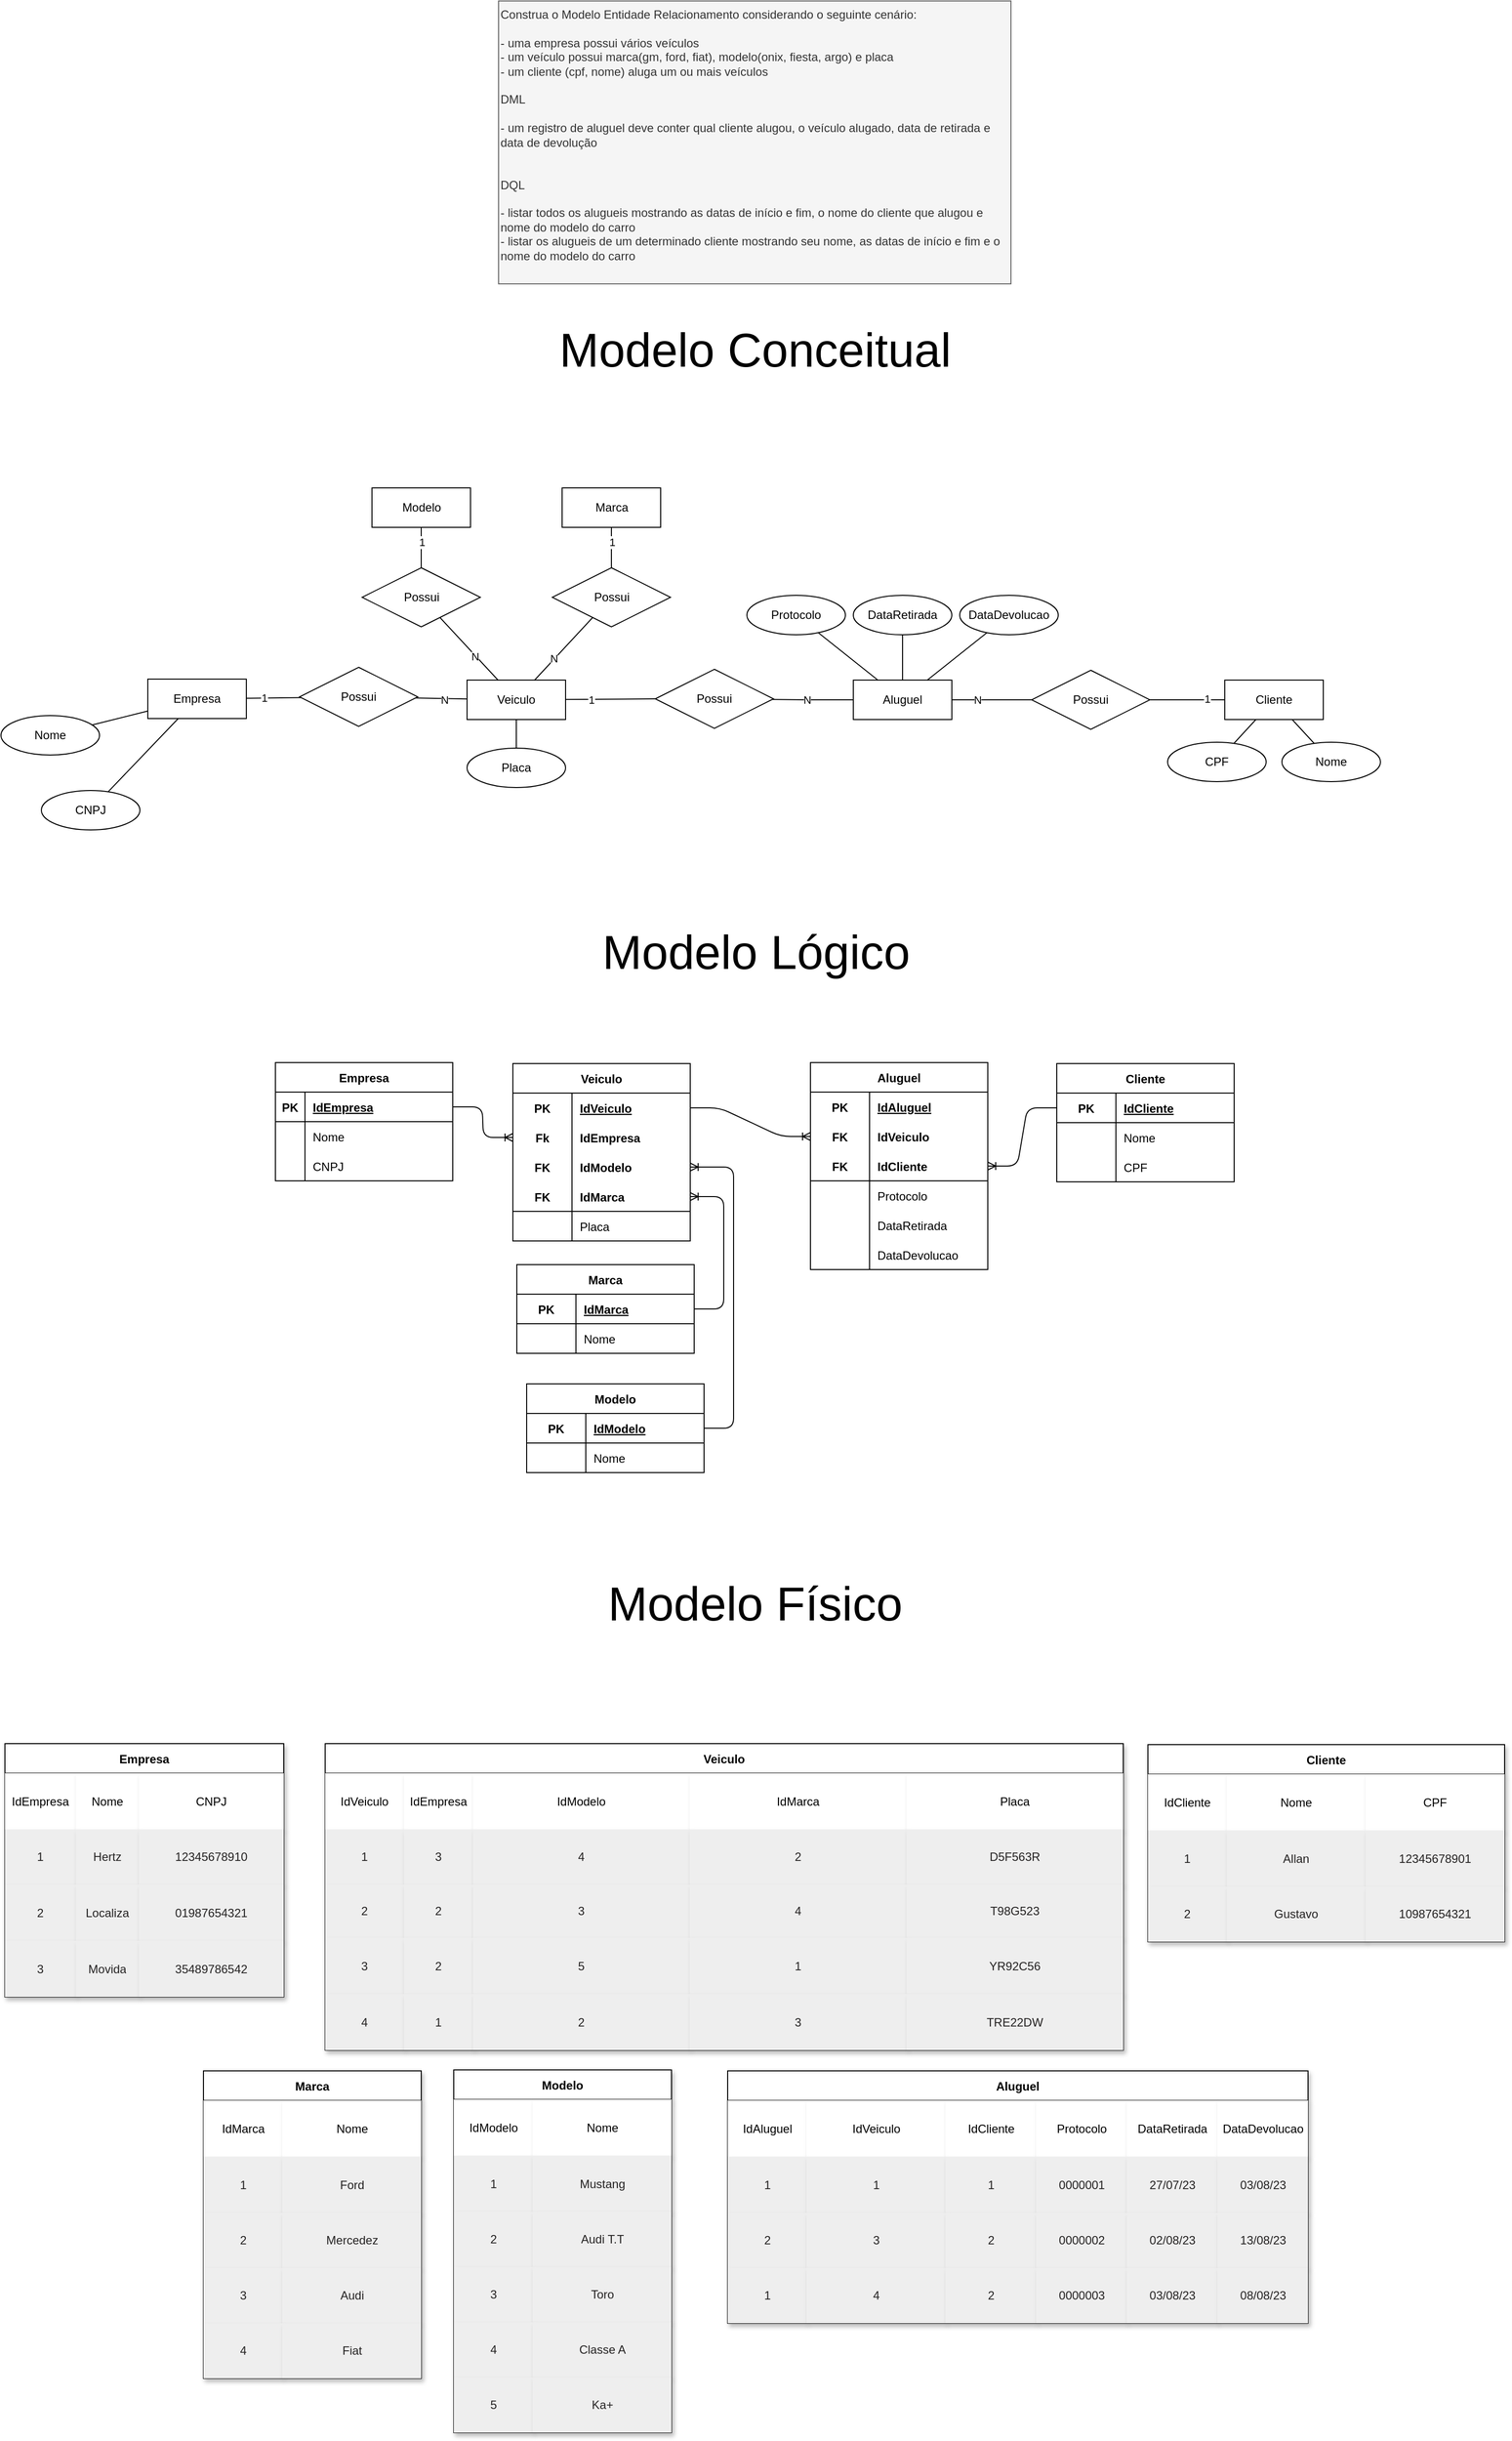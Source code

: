 <mxfile>
    <diagram name="Página-1" id="3oRAbKmRTNMW5dDMv224">
        <mxGraphModel dx="3839" dy="2557" grid="1" gridSize="1" guides="1" tooltips="1" connect="1" arrows="1" fold="1" page="1" pageScale="1" pageWidth="827" pageHeight="1169" math="0" shadow="0">
            <root>
                <mxCell id="0"/>
                <mxCell id="1" parent="0"/>
                <mxCell id="46" value="Modelo Conceitual" style="text;html=1;align=center;verticalAlign=middle;resizable=0;points=[];autosize=1;strokeColor=none;fillColor=none;fontSize=48;" parent="1" vertex="1">
                    <mxGeometry x="203" y="202" width="420" height="70" as="geometry"/>
                </mxCell>
                <mxCell id="47" value="Modelo Lógico" style="text;html=1;align=center;verticalAlign=middle;resizable=0;points=[];autosize=1;strokeColor=none;fillColor=none;fontSize=48;" parent="1" vertex="1">
                    <mxGeometry x="244" y="813" width="340" height="70" as="geometry"/>
                </mxCell>
                <mxCell id="48" value="Modelo Físico" style="text;html=1;align=center;verticalAlign=middle;resizable=0;points=[];autosize=1;strokeColor=none;fillColor=none;fontSize=48;" parent="1" vertex="1">
                    <mxGeometry x="253" y="1474" width="320" height="70" as="geometry"/>
                </mxCell>
                <mxCell id="202" value="Empresa" style="shape=table;startSize=30;container=1;collapsible=0;childLayout=tableLayout;fontStyle=1;align=center;shadow=1;labelBackgroundColor=none;" parent="1" vertex="1">
                    <mxGeometry x="-348" y="1651" width="283" height="257" as="geometry"/>
                </mxCell>
                <mxCell id="203" value="" style="shape=tableRow;horizontal=0;startSize=0;swimlaneHead=0;swimlaneBody=0;top=0;left=0;bottom=0;right=0;collapsible=0;dropTarget=0;fillColor=none;points=[[0,0.5],[1,0.5]];portConstraint=eastwest;shadow=1;labelBackgroundColor=none;strokeColor=#050505;fontColor=#000000;" parent="202" vertex="1">
                    <mxGeometry y="30" width="283" height="57" as="geometry"/>
                </mxCell>
                <mxCell id="204" value="IdEmpresa" style="shape=partialRectangle;html=1;whiteSpace=wrap;connectable=0;top=0;left=0;bottom=0;right=0;overflow=hidden;shadow=1;labelBackgroundColor=none;" parent="203" vertex="1">
                    <mxGeometry width="72" height="57" as="geometry">
                        <mxRectangle width="72" height="57" as="alternateBounds"/>
                    </mxGeometry>
                </mxCell>
                <mxCell id="205" value="Nome" style="shape=partialRectangle;html=1;whiteSpace=wrap;connectable=0;top=0;left=0;bottom=0;right=0;overflow=hidden;shadow=1;labelBackgroundColor=none;" parent="203" vertex="1">
                    <mxGeometry x="72" width="64" height="57" as="geometry">
                        <mxRectangle width="64" height="57" as="alternateBounds"/>
                    </mxGeometry>
                </mxCell>
                <mxCell id="215" value="CNPJ" style="shape=partialRectangle;html=1;whiteSpace=wrap;connectable=0;top=0;left=0;bottom=0;right=0;overflow=hidden;shadow=1;labelBackgroundColor=none;" parent="203" vertex="1">
                    <mxGeometry x="136" width="147" height="57" as="geometry">
                        <mxRectangle width="147" height="57" as="alternateBounds"/>
                    </mxGeometry>
                </mxCell>
                <mxCell id="207" value="" style="shape=tableRow;horizontal=0;startSize=0;swimlaneHead=0;swimlaneBody=0;top=0;left=0;bottom=0;right=0;collapsible=0;dropTarget=0;fillColor=none;points=[[0,0.5],[1,0.5]];portConstraint=eastwest;shadow=1;labelBackgroundColor=none;strokeColor=#050505;fontColor=#000000;" parent="202" vertex="1">
                    <mxGeometry y="87" width="283" height="56" as="geometry"/>
                </mxCell>
                <mxCell id="208" value="1" style="shape=partialRectangle;html=1;whiteSpace=wrap;connectable=0;top=0;left=0;bottom=0;right=0;overflow=hidden;shadow=1;labelBackgroundColor=none;fillColor=#eeeeee;strokeColor=#36393d;fontColor=#252323;" parent="207" vertex="1">
                    <mxGeometry width="72" height="56" as="geometry">
                        <mxRectangle width="72" height="56" as="alternateBounds"/>
                    </mxGeometry>
                </mxCell>
                <mxCell id="209" value="Hertz" style="shape=partialRectangle;html=1;whiteSpace=wrap;connectable=0;top=0;left=0;bottom=0;right=0;overflow=hidden;shadow=1;labelBackgroundColor=none;fillColor=#eeeeee;strokeColor=#36393d;fontColor=#252323;" parent="207" vertex="1">
                    <mxGeometry x="72" width="64" height="56" as="geometry">
                        <mxRectangle width="64" height="56" as="alternateBounds"/>
                    </mxGeometry>
                </mxCell>
                <mxCell id="216" value="12345678910" style="shape=partialRectangle;html=1;whiteSpace=wrap;connectable=0;top=0;left=0;bottom=0;right=0;overflow=hidden;shadow=1;labelBackgroundColor=none;fillColor=#eeeeee;strokeColor=#36393d;fontColor=#252323;" parent="207" vertex="1">
                    <mxGeometry x="136" width="147" height="56" as="geometry">
                        <mxRectangle width="147" height="56" as="alternateBounds"/>
                    </mxGeometry>
                </mxCell>
                <mxCell id="211" value="" style="shape=tableRow;horizontal=0;startSize=0;swimlaneHead=0;swimlaneBody=0;top=0;left=0;bottom=0;right=0;collapsible=0;dropTarget=0;fillColor=none;points=[[0,0.5],[1,0.5]];portConstraint=eastwest;shadow=1;labelBackgroundColor=none;strokeColor=#050505;fontColor=#000000;" parent="202" vertex="1">
                    <mxGeometry y="143" width="283" height="57" as="geometry"/>
                </mxCell>
                <mxCell id="212" value="2" style="shape=partialRectangle;html=1;whiteSpace=wrap;connectable=0;top=0;left=0;bottom=0;right=0;overflow=hidden;shadow=1;labelBackgroundColor=none;fillColor=#eeeeee;strokeColor=#36393d;fontColor=#252323;" parent="211" vertex="1">
                    <mxGeometry width="72" height="57" as="geometry">
                        <mxRectangle width="72" height="57" as="alternateBounds"/>
                    </mxGeometry>
                </mxCell>
                <mxCell id="213" value="Localiza" style="shape=partialRectangle;html=1;whiteSpace=wrap;connectable=0;top=0;left=0;bottom=0;right=0;overflow=hidden;shadow=1;labelBackgroundColor=none;fillColor=#eeeeee;strokeColor=#36393d;fontColor=#252323;" parent="211" vertex="1">
                    <mxGeometry x="72" width="64" height="57" as="geometry">
                        <mxRectangle width="64" height="57" as="alternateBounds"/>
                    </mxGeometry>
                </mxCell>
                <mxCell id="217" value="01987654321" style="shape=partialRectangle;html=1;whiteSpace=wrap;connectable=0;top=0;left=0;bottom=0;right=0;overflow=hidden;shadow=1;labelBackgroundColor=none;fillColor=#eeeeee;strokeColor=#36393d;fontColor=#252323;" parent="211" vertex="1">
                    <mxGeometry x="136" width="147" height="57" as="geometry">
                        <mxRectangle width="147" height="57" as="alternateBounds"/>
                    </mxGeometry>
                </mxCell>
                <mxCell id="436" style="shape=tableRow;horizontal=0;startSize=0;swimlaneHead=0;swimlaneBody=0;top=0;left=0;bottom=0;right=0;collapsible=0;dropTarget=0;fillColor=none;points=[[0,0.5],[1,0.5]];portConstraint=eastwest;shadow=1;labelBackgroundColor=none;strokeColor=#050505;fontColor=#000000;" parent="202" vertex="1">
                    <mxGeometry y="200" width="283" height="57" as="geometry"/>
                </mxCell>
                <mxCell id="437" value="3" style="shape=partialRectangle;html=1;whiteSpace=wrap;connectable=0;top=0;left=0;bottom=0;right=0;overflow=hidden;shadow=1;labelBackgroundColor=none;fillColor=#eeeeee;strokeColor=#36393d;fontColor=#252323;" parent="436" vertex="1">
                    <mxGeometry width="72" height="57" as="geometry">
                        <mxRectangle width="72" height="57" as="alternateBounds"/>
                    </mxGeometry>
                </mxCell>
                <mxCell id="438" value="Movida" style="shape=partialRectangle;html=1;whiteSpace=wrap;connectable=0;top=0;left=0;bottom=0;right=0;overflow=hidden;shadow=1;labelBackgroundColor=none;fillColor=#eeeeee;strokeColor=#36393d;fontColor=#252323;" parent="436" vertex="1">
                    <mxGeometry x="72" width="64" height="57" as="geometry">
                        <mxRectangle width="64" height="57" as="alternateBounds"/>
                    </mxGeometry>
                </mxCell>
                <mxCell id="439" value="35489786542" style="shape=partialRectangle;html=1;whiteSpace=wrap;connectable=0;top=0;left=0;bottom=0;right=0;overflow=hidden;shadow=1;labelBackgroundColor=none;fillColor=#eeeeee;strokeColor=#36393d;fontColor=#252323;" parent="436" vertex="1">
                    <mxGeometry x="136" width="147" height="57" as="geometry">
                        <mxRectangle width="147" height="57" as="alternateBounds"/>
                    </mxGeometry>
                </mxCell>
                <mxCell id="218" value="Aluguel" style="shape=table;startSize=30;container=1;collapsible=0;childLayout=tableLayout;fontStyle=1;align=center;shadow=1;labelBackgroundColor=none;" parent="1" vertex="1">
                    <mxGeometry x="385.5" y="1983" width="589" height="256" as="geometry"/>
                </mxCell>
                <mxCell id="219" value="" style="shape=tableRow;horizontal=0;startSize=0;swimlaneHead=0;swimlaneBody=0;top=0;left=0;bottom=0;right=0;collapsible=0;dropTarget=0;fillColor=none;points=[[0,0.5],[1,0.5]];portConstraint=eastwest;shadow=1;labelBackgroundColor=none;strokeColor=#050505;fontColor=#000000;" parent="218" vertex="1">
                    <mxGeometry y="30" width="589" height="57" as="geometry"/>
                </mxCell>
                <mxCell id="220" value="IdAluguel" style="shape=partialRectangle;html=1;whiteSpace=wrap;connectable=0;top=0;left=0;bottom=0;right=0;overflow=hidden;shadow=1;labelBackgroundColor=none;" parent="219" vertex="1">
                    <mxGeometry width="80" height="57" as="geometry">
                        <mxRectangle width="80" height="57" as="alternateBounds"/>
                    </mxGeometry>
                </mxCell>
                <mxCell id="222" value="IdVeiculo" style="shape=partialRectangle;html=1;whiteSpace=wrap;connectable=0;top=0;left=0;bottom=0;right=0;overflow=hidden;shadow=1;labelBackgroundColor=none;" parent="219" vertex="1">
                    <mxGeometry x="80" width="141" height="57" as="geometry">
                        <mxRectangle width="141" height="57" as="alternateBounds"/>
                    </mxGeometry>
                </mxCell>
                <mxCell id="433" value="IdCliente" style="shape=partialRectangle;html=1;whiteSpace=wrap;connectable=0;top=0;left=0;bottom=0;right=0;overflow=hidden;shadow=1;labelBackgroundColor=none;" parent="219" vertex="1">
                    <mxGeometry x="221" width="92" height="57" as="geometry">
                        <mxRectangle width="92" height="57" as="alternateBounds"/>
                    </mxGeometry>
                </mxCell>
                <mxCell id="609" value="Protocolo" style="shape=partialRectangle;html=1;whiteSpace=wrap;connectable=0;top=0;left=0;bottom=0;right=0;overflow=hidden;shadow=1;labelBackgroundColor=none;" vertex="1" parent="219">
                    <mxGeometry x="313" width="92" height="57" as="geometry">
                        <mxRectangle width="92" height="57" as="alternateBounds"/>
                    </mxGeometry>
                </mxCell>
                <mxCell id="606" value="DataRetirada" style="shape=partialRectangle;html=1;whiteSpace=wrap;connectable=0;top=0;left=0;bottom=0;right=0;overflow=hidden;shadow=1;labelBackgroundColor=none;" vertex="1" parent="219">
                    <mxGeometry x="405" width="92" height="57" as="geometry">
                        <mxRectangle width="92" height="57" as="alternateBounds"/>
                    </mxGeometry>
                </mxCell>
                <mxCell id="603" value="DataDevolucao" style="shape=partialRectangle;html=1;whiteSpace=wrap;connectable=0;top=0;left=0;bottom=0;right=0;overflow=hidden;shadow=1;labelBackgroundColor=none;" vertex="1" parent="219">
                    <mxGeometry x="497" width="92" height="57" as="geometry">
                        <mxRectangle width="92" height="57" as="alternateBounds"/>
                    </mxGeometry>
                </mxCell>
                <mxCell id="227" value="" style="shape=tableRow;horizontal=0;startSize=0;swimlaneHead=0;swimlaneBody=0;top=0;left=0;bottom=0;right=0;collapsible=0;dropTarget=0;fillColor=none;points=[[0,0.5],[1,0.5]];portConstraint=eastwest;shadow=1;labelBackgroundColor=none;strokeColor=#050505;fontColor=#000000;" parent="218" vertex="1">
                    <mxGeometry y="87" width="589" height="57" as="geometry"/>
                </mxCell>
                <mxCell id="228" value="1" style="shape=partialRectangle;html=1;whiteSpace=wrap;connectable=0;top=0;left=0;bottom=0;right=0;overflow=hidden;shadow=1;labelBackgroundColor=none;fillColor=#eeeeee;strokeColor=#36393d;fontColor=#252323;" parent="227" vertex="1">
                    <mxGeometry width="80" height="57" as="geometry">
                        <mxRectangle width="80" height="57" as="alternateBounds"/>
                    </mxGeometry>
                </mxCell>
                <mxCell id="230" value="1" style="shape=partialRectangle;html=1;whiteSpace=wrap;connectable=0;top=0;left=0;bottom=0;right=0;overflow=hidden;shadow=1;labelBackgroundColor=none;fillColor=#eeeeee;strokeColor=#36393d;fontColor=#252323;" parent="227" vertex="1">
                    <mxGeometry x="80" width="141" height="57" as="geometry">
                        <mxRectangle width="141" height="57" as="alternateBounds"/>
                    </mxGeometry>
                </mxCell>
                <mxCell id="434" value="1" style="shape=partialRectangle;html=1;whiteSpace=wrap;connectable=0;top=0;left=0;bottom=0;right=0;overflow=hidden;shadow=1;labelBackgroundColor=none;fillColor=#eeeeee;strokeColor=#36393d;fontColor=#252323;" parent="227" vertex="1">
                    <mxGeometry x="221" width="92" height="57" as="geometry">
                        <mxRectangle width="92" height="57" as="alternateBounds"/>
                    </mxGeometry>
                </mxCell>
                <mxCell id="610" value="0000001" style="shape=partialRectangle;html=1;whiteSpace=wrap;connectable=0;top=0;left=0;bottom=0;right=0;overflow=hidden;shadow=1;labelBackgroundColor=none;fillColor=#eeeeee;strokeColor=#36393d;fontColor=#252323;" vertex="1" parent="227">
                    <mxGeometry x="313" width="92" height="57" as="geometry">
                        <mxRectangle width="92" height="57" as="alternateBounds"/>
                    </mxGeometry>
                </mxCell>
                <mxCell id="607" value="27/07/23" style="shape=partialRectangle;html=1;whiteSpace=wrap;connectable=0;top=0;left=0;bottom=0;right=0;overflow=hidden;shadow=1;labelBackgroundColor=none;fillColor=#eeeeee;strokeColor=#36393d;fontColor=#252323;" vertex="1" parent="227">
                    <mxGeometry x="405" width="92" height="57" as="geometry">
                        <mxRectangle width="92" height="57" as="alternateBounds"/>
                    </mxGeometry>
                </mxCell>
                <mxCell id="604" value="03/08/23" style="shape=partialRectangle;html=1;whiteSpace=wrap;connectable=0;top=0;left=0;bottom=0;right=0;overflow=hidden;shadow=1;labelBackgroundColor=none;fillColor=#eeeeee;strokeColor=#36393d;fontColor=#252323;" vertex="1" parent="227">
                    <mxGeometry x="497" width="92" height="57" as="geometry">
                        <mxRectangle width="92" height="57" as="alternateBounds"/>
                    </mxGeometry>
                </mxCell>
                <mxCell id="223" value="" style="shape=tableRow;horizontal=0;startSize=0;swimlaneHead=0;swimlaneBody=0;top=0;left=0;bottom=0;right=0;collapsible=0;dropTarget=0;fillColor=none;points=[[0,0.5],[1,0.5]];portConstraint=eastwest;shadow=1;labelBackgroundColor=none;strokeColor=#050505;fontColor=#000000;" parent="218" vertex="1">
                    <mxGeometry y="144" width="589" height="56" as="geometry"/>
                </mxCell>
                <mxCell id="224" value="2" style="shape=partialRectangle;html=1;whiteSpace=wrap;connectable=0;top=0;left=0;bottom=0;right=0;overflow=hidden;shadow=1;labelBackgroundColor=none;fillColor=#eeeeee;strokeColor=#36393d;fontColor=#252323;" parent="223" vertex="1">
                    <mxGeometry width="80" height="56" as="geometry">
                        <mxRectangle width="80" height="56" as="alternateBounds"/>
                    </mxGeometry>
                </mxCell>
                <mxCell id="226" value="3" style="shape=partialRectangle;html=1;whiteSpace=wrap;connectable=0;top=0;left=0;bottom=0;right=0;overflow=hidden;shadow=1;labelBackgroundColor=none;fillColor=#eeeeee;strokeColor=#36393d;fontColor=#252323;" parent="223" vertex="1">
                    <mxGeometry x="80" width="141" height="56" as="geometry">
                        <mxRectangle width="141" height="56" as="alternateBounds"/>
                    </mxGeometry>
                </mxCell>
                <mxCell id="435" value="2" style="shape=partialRectangle;html=1;whiteSpace=wrap;connectable=0;top=0;left=0;bottom=0;right=0;overflow=hidden;shadow=1;labelBackgroundColor=none;fillColor=#eeeeee;strokeColor=#36393d;fontColor=#252323;" parent="223" vertex="1">
                    <mxGeometry x="221" width="92" height="56" as="geometry">
                        <mxRectangle width="92" height="56" as="alternateBounds"/>
                    </mxGeometry>
                </mxCell>
                <mxCell id="611" value="0000002" style="shape=partialRectangle;html=1;whiteSpace=wrap;connectable=0;top=0;left=0;bottom=0;right=0;overflow=hidden;shadow=1;labelBackgroundColor=none;fillColor=#eeeeee;strokeColor=#36393d;fontColor=#252323;" vertex="1" parent="223">
                    <mxGeometry x="313" width="92" height="56" as="geometry">
                        <mxRectangle width="92" height="56" as="alternateBounds"/>
                    </mxGeometry>
                </mxCell>
                <mxCell id="608" value="02/08/23" style="shape=partialRectangle;html=1;whiteSpace=wrap;connectable=0;top=0;left=0;bottom=0;right=0;overflow=hidden;shadow=1;labelBackgroundColor=none;fillColor=#eeeeee;strokeColor=#36393d;fontColor=#252323;" vertex="1" parent="223">
                    <mxGeometry x="405" width="92" height="56" as="geometry">
                        <mxRectangle width="92" height="56" as="alternateBounds"/>
                    </mxGeometry>
                </mxCell>
                <mxCell id="605" value="13/08/23" style="shape=partialRectangle;html=1;whiteSpace=wrap;connectable=0;top=0;left=0;bottom=0;right=0;overflow=hidden;shadow=1;labelBackgroundColor=none;fillColor=#eeeeee;strokeColor=#36393d;fontColor=#252323;" vertex="1" parent="223">
                    <mxGeometry x="497" width="92" height="56" as="geometry">
                        <mxRectangle width="92" height="56" as="alternateBounds"/>
                    </mxGeometry>
                </mxCell>
                <mxCell id="640" style="shape=tableRow;horizontal=0;startSize=0;swimlaneHead=0;swimlaneBody=0;top=0;left=0;bottom=0;right=0;collapsible=0;dropTarget=0;fillColor=none;points=[[0,0.5],[1,0.5]];portConstraint=eastwest;shadow=1;labelBackgroundColor=none;strokeColor=#050505;fontColor=#000000;" vertex="1" parent="218">
                    <mxGeometry y="200" width="589" height="56" as="geometry"/>
                </mxCell>
                <mxCell id="641" value="1" style="shape=partialRectangle;html=1;whiteSpace=wrap;connectable=0;top=0;left=0;bottom=0;right=0;overflow=hidden;shadow=1;labelBackgroundColor=none;fillColor=#eeeeee;strokeColor=#36393d;fontColor=#252323;" vertex="1" parent="640">
                    <mxGeometry width="80" height="56" as="geometry">
                        <mxRectangle width="80" height="56" as="alternateBounds"/>
                    </mxGeometry>
                </mxCell>
                <mxCell id="642" value="4" style="shape=partialRectangle;html=1;whiteSpace=wrap;connectable=0;top=0;left=0;bottom=0;right=0;overflow=hidden;shadow=1;labelBackgroundColor=none;fillColor=#eeeeee;strokeColor=#36393d;fontColor=#252323;" vertex="1" parent="640">
                    <mxGeometry x="80" width="141" height="56" as="geometry">
                        <mxRectangle width="141" height="56" as="alternateBounds"/>
                    </mxGeometry>
                </mxCell>
                <mxCell id="643" value="2" style="shape=partialRectangle;html=1;whiteSpace=wrap;connectable=0;top=0;left=0;bottom=0;right=0;overflow=hidden;shadow=1;labelBackgroundColor=none;fillColor=#eeeeee;strokeColor=#36393d;fontColor=#252323;" vertex="1" parent="640">
                    <mxGeometry x="221" width="92" height="56" as="geometry">
                        <mxRectangle width="92" height="56" as="alternateBounds"/>
                    </mxGeometry>
                </mxCell>
                <mxCell id="644" value="0000003" style="shape=partialRectangle;html=1;whiteSpace=wrap;connectable=0;top=0;left=0;bottom=0;right=0;overflow=hidden;shadow=1;labelBackgroundColor=none;fillColor=#eeeeee;strokeColor=#36393d;fontColor=#252323;" vertex="1" parent="640">
                    <mxGeometry x="313" width="92" height="56" as="geometry">
                        <mxRectangle width="92" height="56" as="alternateBounds"/>
                    </mxGeometry>
                </mxCell>
                <mxCell id="645" value="03/08/23" style="shape=partialRectangle;html=1;whiteSpace=wrap;connectable=0;top=0;left=0;bottom=0;right=0;overflow=hidden;shadow=1;labelBackgroundColor=none;fillColor=#eeeeee;strokeColor=#36393d;fontColor=#252323;" vertex="1" parent="640">
                    <mxGeometry x="405" width="92" height="56" as="geometry">
                        <mxRectangle width="92" height="56" as="alternateBounds"/>
                    </mxGeometry>
                </mxCell>
                <mxCell id="646" value="08/08/23" style="shape=partialRectangle;html=1;whiteSpace=wrap;connectable=0;top=0;left=0;bottom=0;right=0;overflow=hidden;shadow=1;labelBackgroundColor=none;fillColor=#eeeeee;strokeColor=#36393d;fontColor=#252323;" vertex="1" parent="640">
                    <mxGeometry x="497" width="92" height="56" as="geometry">
                        <mxRectangle width="92" height="56" as="alternateBounds"/>
                    </mxGeometry>
                </mxCell>
                <mxCell id="232" value="&lt;div&gt;Construa o Modelo Entidade Relacionamento considerando o seguinte cenário:&lt;/div&gt;&lt;div&gt;&lt;br&gt;&lt;/div&gt;&lt;div&gt;- uma empresa possui vários veículos&lt;/div&gt;&lt;div&gt;- um veículo possui marca(gm, ford, fiat), modelo(onix, fiesta, argo) e placa&lt;/div&gt;&lt;div&gt;- um cliente (cpf, nome) aluga um ou mais veículos&lt;/div&gt;&lt;div&gt;&lt;br&gt;&lt;/div&gt;&lt;div&gt;DML&lt;/div&gt;&lt;div&gt;&lt;br&gt;&lt;/div&gt;&lt;div&gt;- um registro de aluguel deve conter qual cliente alugou, o veículo alugado, data de retirada e data de devolução&lt;/div&gt;&lt;div&gt;&lt;br&gt;&lt;/div&gt;&lt;div&gt;&lt;br&gt;&lt;/div&gt;&lt;div&gt;DQL&lt;/div&gt;&lt;div&gt;&lt;br&gt;&lt;/div&gt;&lt;div&gt;- listar todos os alugueis mostrando as datas de início e fim, o nome do cliente que alugou e nome do modelo do carro&lt;/div&gt;&lt;div&gt;- listar os alugueis de um determinado cliente mostrando seu nome, as datas de início e fim e o nome do modelo do carro&lt;/div&gt;" style="text;whiteSpace=wrap;html=1;fillColor=#f5f5f5;fontColor=#333333;strokeColor=#666666;" parent="1" vertex="1">
                    <mxGeometry x="153" y="-117" width="520" height="287" as="geometry"/>
                </mxCell>
                <mxCell id="252" value="Veiculo" style="shape=table;startSize=30;container=1;collapsible=1;childLayout=tableLayout;fixedRows=1;rowLines=0;fontStyle=1;align=center;resizeLast=1;" parent="1" vertex="1">
                    <mxGeometry x="167.5" y="961" width="180" height="180" as="geometry"/>
                </mxCell>
                <mxCell id="253" value="" style="shape=tableRow;horizontal=0;startSize=0;swimlaneHead=0;swimlaneBody=0;fillColor=none;collapsible=0;dropTarget=0;points=[[0,0.5],[1,0.5]];portConstraint=eastwest;top=0;left=0;right=0;bottom=0;" parent="252" vertex="1">
                    <mxGeometry y="30" width="180" height="30" as="geometry"/>
                </mxCell>
                <mxCell id="254" value="PK" style="shape=partialRectangle;connectable=0;fillColor=none;top=0;left=0;bottom=0;right=0;fontStyle=1;overflow=hidden;" parent="253" vertex="1">
                    <mxGeometry width="60" height="30" as="geometry">
                        <mxRectangle width="60" height="30" as="alternateBounds"/>
                    </mxGeometry>
                </mxCell>
                <mxCell id="255" value="IdVeiculo" style="shape=partialRectangle;connectable=0;fillColor=none;top=0;left=0;bottom=0;right=0;align=left;spacingLeft=6;fontStyle=5;overflow=hidden;" parent="253" vertex="1">
                    <mxGeometry x="60" width="120" height="30" as="geometry">
                        <mxRectangle width="120" height="30" as="alternateBounds"/>
                    </mxGeometry>
                </mxCell>
                <mxCell id="512" value="" style="shape=tableRow;horizontal=0;startSize=0;swimlaneHead=0;swimlaneBody=0;fillColor=none;collapsible=0;dropTarget=0;points=[[0,0.5],[1,0.5]];portConstraint=eastwest;top=0;left=0;right=0;bottom=0;" vertex="1" parent="252">
                    <mxGeometry y="60" width="180" height="30" as="geometry"/>
                </mxCell>
                <mxCell id="513" value="Fk" style="shape=partialRectangle;connectable=0;fillColor=none;top=0;left=0;bottom=0;right=0;fontStyle=1;overflow=hidden;" vertex="1" parent="512">
                    <mxGeometry width="60" height="30" as="geometry">
                        <mxRectangle width="60" height="30" as="alternateBounds"/>
                    </mxGeometry>
                </mxCell>
                <mxCell id="514" value="IdEmpresa" style="shape=partialRectangle;connectable=0;fillColor=none;top=0;left=0;bottom=0;right=0;align=left;spacingLeft=6;fontStyle=1;overflow=hidden;" vertex="1" parent="512">
                    <mxGeometry x="60" width="120" height="30" as="geometry">
                        <mxRectangle width="120" height="30" as="alternateBounds"/>
                    </mxGeometry>
                </mxCell>
                <mxCell id="515" value="" style="shape=tableRow;horizontal=0;startSize=0;swimlaneHead=0;swimlaneBody=0;fillColor=none;collapsible=0;dropTarget=0;points=[[0,0.5],[1,0.5]];portConstraint=eastwest;top=0;left=0;right=0;bottom=0;" vertex="1" parent="252">
                    <mxGeometry y="90" width="180" height="30" as="geometry"/>
                </mxCell>
                <mxCell id="516" value="FK" style="shape=partialRectangle;connectable=0;fillColor=none;top=0;left=0;bottom=0;right=0;fontStyle=1;overflow=hidden;" vertex="1" parent="515">
                    <mxGeometry width="60" height="30" as="geometry">
                        <mxRectangle width="60" height="30" as="alternateBounds"/>
                    </mxGeometry>
                </mxCell>
                <mxCell id="517" value="IdModelo" style="shape=partialRectangle;connectable=0;fillColor=none;top=0;left=0;bottom=0;right=0;align=left;spacingLeft=6;fontStyle=1;overflow=hidden;" vertex="1" parent="515">
                    <mxGeometry x="60" width="120" height="30" as="geometry">
                        <mxRectangle width="120" height="30" as="alternateBounds"/>
                    </mxGeometry>
                </mxCell>
                <mxCell id="256" value="" style="shape=tableRow;horizontal=0;startSize=0;swimlaneHead=0;swimlaneBody=0;fillColor=none;collapsible=0;dropTarget=0;points=[[0,0.5],[1,0.5]];portConstraint=eastwest;top=0;left=0;right=0;bottom=1;" parent="252" vertex="1">
                    <mxGeometry y="120" width="180" height="30" as="geometry"/>
                </mxCell>
                <mxCell id="257" value="FK" style="shape=partialRectangle;connectable=0;fillColor=none;top=0;left=0;bottom=0;right=0;fontStyle=1;overflow=hidden;" parent="256" vertex="1">
                    <mxGeometry width="60" height="30" as="geometry">
                        <mxRectangle width="60" height="30" as="alternateBounds"/>
                    </mxGeometry>
                </mxCell>
                <mxCell id="258" value="IdMarca" style="shape=partialRectangle;connectable=0;fillColor=none;top=0;left=0;bottom=0;right=0;align=left;spacingLeft=6;fontStyle=1;overflow=hidden;" parent="256" vertex="1">
                    <mxGeometry x="60" width="120" height="30" as="geometry">
                        <mxRectangle width="120" height="30" as="alternateBounds"/>
                    </mxGeometry>
                </mxCell>
                <mxCell id="259" value="" style="shape=tableRow;horizontal=0;startSize=0;swimlaneHead=0;swimlaneBody=0;fillColor=none;collapsible=0;dropTarget=0;points=[[0,0.5],[1,0.5]];portConstraint=eastwest;top=0;left=0;right=0;bottom=0;" parent="252" vertex="1">
                    <mxGeometry y="150" width="180" height="30" as="geometry"/>
                </mxCell>
                <mxCell id="260" value="" style="shape=partialRectangle;connectable=0;fillColor=none;top=0;left=0;bottom=0;right=0;editable=1;overflow=hidden;" parent="259" vertex="1">
                    <mxGeometry width="60" height="30" as="geometry">
                        <mxRectangle width="60" height="30" as="alternateBounds"/>
                    </mxGeometry>
                </mxCell>
                <mxCell id="261" value="Placa" style="shape=partialRectangle;connectable=0;fillColor=none;top=0;left=0;bottom=0;right=0;align=left;spacingLeft=6;overflow=hidden;" parent="259" vertex="1">
                    <mxGeometry x="60" width="120" height="30" as="geometry">
                        <mxRectangle width="120" height="30" as="alternateBounds"/>
                    </mxGeometry>
                </mxCell>
                <mxCell id="287" value="Cliente" style="shape=table;startSize=30;container=1;collapsible=1;childLayout=tableLayout;fixedRows=1;rowLines=0;fontStyle=1;align=center;resizeLast=1;" parent="1" vertex="1">
                    <mxGeometry x="719.5" y="961" width="180" height="120" as="geometry"/>
                </mxCell>
                <mxCell id="291" value="" style="shape=tableRow;horizontal=0;startSize=0;swimlaneHead=0;swimlaneBody=0;fillColor=none;collapsible=0;dropTarget=0;points=[[0,0.5],[1,0.5]];portConstraint=eastwest;top=0;left=0;right=0;bottom=1;" parent="287" vertex="1">
                    <mxGeometry y="30" width="180" height="30" as="geometry"/>
                </mxCell>
                <mxCell id="292" value="PK" style="shape=partialRectangle;connectable=0;fillColor=none;top=0;left=0;bottom=0;right=0;fontStyle=1;overflow=hidden;" parent="291" vertex="1">
                    <mxGeometry width="60" height="30" as="geometry">
                        <mxRectangle width="60" height="30" as="alternateBounds"/>
                    </mxGeometry>
                </mxCell>
                <mxCell id="293" value="IdCliente" style="shape=partialRectangle;connectable=0;fillColor=none;top=0;left=0;bottom=0;right=0;align=left;spacingLeft=6;fontStyle=5;overflow=hidden;" parent="291" vertex="1">
                    <mxGeometry x="60" width="120" height="30" as="geometry">
                        <mxRectangle width="120" height="30" as="alternateBounds"/>
                    </mxGeometry>
                </mxCell>
                <mxCell id="294" value="" style="shape=tableRow;horizontal=0;startSize=0;swimlaneHead=0;swimlaneBody=0;fillColor=none;collapsible=0;dropTarget=0;points=[[0,0.5],[1,0.5]];portConstraint=eastwest;top=0;left=0;right=0;bottom=0;" parent="287" vertex="1">
                    <mxGeometry y="60" width="180" height="30" as="geometry"/>
                </mxCell>
                <mxCell id="295" value="" style="shape=partialRectangle;connectable=0;fillColor=none;top=0;left=0;bottom=0;right=0;editable=1;overflow=hidden;" parent="294" vertex="1">
                    <mxGeometry width="60" height="30" as="geometry">
                        <mxRectangle width="60" height="30" as="alternateBounds"/>
                    </mxGeometry>
                </mxCell>
                <mxCell id="296" value="Nome" style="shape=partialRectangle;connectable=0;fillColor=none;top=0;left=0;bottom=0;right=0;align=left;spacingLeft=6;overflow=hidden;" parent="294" vertex="1">
                    <mxGeometry x="60" width="120" height="30" as="geometry">
                        <mxRectangle width="120" height="30" as="alternateBounds"/>
                    </mxGeometry>
                </mxCell>
                <mxCell id="541" value="" style="shape=tableRow;horizontal=0;startSize=0;swimlaneHead=0;swimlaneBody=0;fillColor=none;collapsible=0;dropTarget=0;points=[[0,0.5],[1,0.5]];portConstraint=eastwest;top=0;left=0;right=0;bottom=0;" vertex="1" parent="287">
                    <mxGeometry y="90" width="180" height="30" as="geometry"/>
                </mxCell>
                <mxCell id="542" value="" style="shape=partialRectangle;connectable=0;fillColor=none;top=0;left=0;bottom=0;right=0;editable=1;overflow=hidden;" vertex="1" parent="541">
                    <mxGeometry width="60" height="30" as="geometry">
                        <mxRectangle width="60" height="30" as="alternateBounds"/>
                    </mxGeometry>
                </mxCell>
                <mxCell id="543" value="CPF" style="shape=partialRectangle;connectable=0;fillColor=none;top=0;left=0;bottom=0;right=0;align=left;spacingLeft=6;overflow=hidden;" vertex="1" parent="541">
                    <mxGeometry x="60" width="120" height="30" as="geometry">
                        <mxRectangle width="120" height="30" as="alternateBounds"/>
                    </mxGeometry>
                </mxCell>
                <mxCell id="403" value="Empresa" style="shape=table;startSize=30;container=1;collapsible=1;childLayout=tableLayout;fixedRows=1;rowLines=0;fontStyle=1;align=center;resizeLast=1;" parent="1" vertex="1">
                    <mxGeometry x="-73.5" y="960" width="180" height="120" as="geometry"/>
                </mxCell>
                <mxCell id="404" value="" style="shape=tableRow;horizontal=0;startSize=0;swimlaneHead=0;swimlaneBody=0;fillColor=none;collapsible=0;dropTarget=0;points=[[0,0.5],[1,0.5]];portConstraint=eastwest;top=0;left=0;right=0;bottom=1;" parent="403" vertex="1">
                    <mxGeometry y="30" width="180" height="30" as="geometry"/>
                </mxCell>
                <mxCell id="405" value="PK" style="shape=partialRectangle;connectable=0;fillColor=none;top=0;left=0;bottom=0;right=0;fontStyle=1;overflow=hidden;" parent="404" vertex="1">
                    <mxGeometry width="30" height="30" as="geometry">
                        <mxRectangle width="30" height="30" as="alternateBounds"/>
                    </mxGeometry>
                </mxCell>
                <mxCell id="406" value="IdEmpresa" style="shape=partialRectangle;connectable=0;fillColor=none;top=0;left=0;bottom=0;right=0;align=left;spacingLeft=6;fontStyle=5;overflow=hidden;" parent="404" vertex="1">
                    <mxGeometry x="30" width="150" height="30" as="geometry">
                        <mxRectangle width="150" height="30" as="alternateBounds"/>
                    </mxGeometry>
                </mxCell>
                <mxCell id="407" value="" style="shape=tableRow;horizontal=0;startSize=0;swimlaneHead=0;swimlaneBody=0;fillColor=none;collapsible=0;dropTarget=0;points=[[0,0.5],[1,0.5]];portConstraint=eastwest;top=0;left=0;right=0;bottom=0;" parent="403" vertex="1">
                    <mxGeometry y="60" width="180" height="30" as="geometry"/>
                </mxCell>
                <mxCell id="408" value="" style="shape=partialRectangle;connectable=0;fillColor=none;top=0;left=0;bottom=0;right=0;editable=1;overflow=hidden;" parent="407" vertex="1">
                    <mxGeometry width="30" height="30" as="geometry">
                        <mxRectangle width="30" height="30" as="alternateBounds"/>
                    </mxGeometry>
                </mxCell>
                <mxCell id="409" value="Nome" style="shape=partialRectangle;connectable=0;fillColor=none;top=0;left=0;bottom=0;right=0;align=left;spacingLeft=6;overflow=hidden;" parent="407" vertex="1">
                    <mxGeometry x="30" width="150" height="30" as="geometry">
                        <mxRectangle width="150" height="30" as="alternateBounds"/>
                    </mxGeometry>
                </mxCell>
                <mxCell id="410" value="" style="shape=tableRow;horizontal=0;startSize=0;swimlaneHead=0;swimlaneBody=0;fillColor=none;collapsible=0;dropTarget=0;points=[[0,0.5],[1,0.5]];portConstraint=eastwest;top=0;left=0;right=0;bottom=0;" parent="403" vertex="1">
                    <mxGeometry y="90" width="180" height="30" as="geometry"/>
                </mxCell>
                <mxCell id="411" value="" style="shape=partialRectangle;connectable=0;fillColor=none;top=0;left=0;bottom=0;right=0;editable=1;overflow=hidden;" parent="410" vertex="1">
                    <mxGeometry width="30" height="30" as="geometry">
                        <mxRectangle width="30" height="30" as="alternateBounds"/>
                    </mxGeometry>
                </mxCell>
                <mxCell id="412" value="CNPJ" style="shape=partialRectangle;connectable=0;fillColor=none;top=0;left=0;bottom=0;right=0;align=left;spacingLeft=6;overflow=hidden;" parent="410" vertex="1">
                    <mxGeometry x="30" width="150" height="30" as="geometry">
                        <mxRectangle width="150" height="30" as="alternateBounds"/>
                    </mxGeometry>
                </mxCell>
                <mxCell id="444" value="Veiculo" style="shape=table;startSize=30;container=1;collapsible=0;childLayout=tableLayout;fontStyle=1;align=center;shadow=1;labelBackgroundColor=none;" parent="1" vertex="1">
                    <mxGeometry x="-23" y="1651" width="810" height="311" as="geometry"/>
                </mxCell>
                <mxCell id="445" value="" style="shape=tableRow;horizontal=0;startSize=0;swimlaneHead=0;swimlaneBody=0;top=0;left=0;bottom=0;right=0;collapsible=0;dropTarget=0;fillColor=none;points=[[0,0.5],[1,0.5]];portConstraint=eastwest;shadow=1;labelBackgroundColor=none;strokeColor=#050505;fontColor=#000000;" parent="444" vertex="1">
                    <mxGeometry y="30" width="810" height="57" as="geometry"/>
                </mxCell>
                <mxCell id="446" value="IdVeiculo" style="shape=partialRectangle;html=1;whiteSpace=wrap;connectable=0;top=0;left=0;bottom=0;right=0;overflow=hidden;shadow=1;labelBackgroundColor=none;" parent="445" vertex="1">
                    <mxGeometry width="80" height="57" as="geometry">
                        <mxRectangle width="80" height="57" as="alternateBounds"/>
                    </mxGeometry>
                </mxCell>
                <mxCell id="447" value="IdEmpresa" style="shape=partialRectangle;html=1;whiteSpace=wrap;connectable=0;top=0;left=0;bottom=0;right=0;overflow=hidden;shadow=1;labelBackgroundColor=none;" parent="445" vertex="1">
                    <mxGeometry x="80" width="70" height="57" as="geometry">
                        <mxRectangle width="70" height="57" as="alternateBounds"/>
                    </mxGeometry>
                </mxCell>
                <mxCell id="448" value="IdModelo" style="shape=partialRectangle;html=1;whiteSpace=wrap;connectable=0;top=0;left=0;bottom=0;right=0;overflow=hidden;shadow=1;labelBackgroundColor=none;" parent="445" vertex="1">
                    <mxGeometry x="150" width="220" height="57" as="geometry">
                        <mxRectangle width="220" height="57" as="alternateBounds"/>
                    </mxGeometry>
                </mxCell>
                <mxCell id="570" value="IdMarca" style="shape=partialRectangle;html=1;whiteSpace=wrap;connectable=0;top=0;left=0;bottom=0;right=0;overflow=hidden;shadow=1;labelBackgroundColor=none;" vertex="1" parent="445">
                    <mxGeometry x="370" width="220" height="57" as="geometry">
                        <mxRectangle width="220" height="57" as="alternateBounds"/>
                    </mxGeometry>
                </mxCell>
                <mxCell id="575" value="Placa" style="shape=partialRectangle;html=1;whiteSpace=wrap;connectable=0;top=0;left=0;bottom=0;right=0;overflow=hidden;shadow=1;labelBackgroundColor=none;" vertex="1" parent="445">
                    <mxGeometry x="590" width="220" height="57" as="geometry">
                        <mxRectangle width="220" height="57" as="alternateBounds"/>
                    </mxGeometry>
                </mxCell>
                <mxCell id="449" value="" style="shape=tableRow;horizontal=0;startSize=0;swimlaneHead=0;swimlaneBody=0;top=0;left=0;bottom=0;right=0;collapsible=0;dropTarget=0;fillColor=none;points=[[0,0.5],[1,0.5]];portConstraint=eastwest;shadow=1;labelBackgroundColor=none;strokeColor=#050505;fontColor=#000000;" parent="444" vertex="1">
                    <mxGeometry y="87" width="810" height="56" as="geometry"/>
                </mxCell>
                <mxCell id="450" value="1" style="shape=partialRectangle;html=1;whiteSpace=wrap;connectable=0;top=0;left=0;bottom=0;right=0;overflow=hidden;shadow=1;labelBackgroundColor=none;fillColor=#eeeeee;strokeColor=#36393d;fontColor=#252323;" parent="449" vertex="1">
                    <mxGeometry width="80" height="56" as="geometry">
                        <mxRectangle width="80" height="56" as="alternateBounds"/>
                    </mxGeometry>
                </mxCell>
                <mxCell id="451" value="3" style="shape=partialRectangle;html=1;whiteSpace=wrap;connectable=0;top=0;left=0;bottom=0;right=0;overflow=hidden;shadow=1;labelBackgroundColor=none;fillColor=#eeeeee;strokeColor=#36393d;fontColor=#252323;" parent="449" vertex="1">
                    <mxGeometry x="80" width="70" height="56" as="geometry">
                        <mxRectangle width="70" height="56" as="alternateBounds"/>
                    </mxGeometry>
                </mxCell>
                <mxCell id="452" value="4" style="shape=partialRectangle;html=1;whiteSpace=wrap;connectable=0;top=0;left=0;bottom=0;right=0;overflow=hidden;shadow=1;labelBackgroundColor=none;fillColor=#eeeeee;strokeColor=#36393d;fontColor=#252323;" parent="449" vertex="1">
                    <mxGeometry x="150" width="220" height="56" as="geometry">
                        <mxRectangle width="220" height="56" as="alternateBounds"/>
                    </mxGeometry>
                </mxCell>
                <mxCell id="571" value="2" style="shape=partialRectangle;html=1;whiteSpace=wrap;connectable=0;top=0;left=0;bottom=0;right=0;overflow=hidden;shadow=1;labelBackgroundColor=none;fillColor=#eeeeee;strokeColor=#36393d;fontColor=#252323;" vertex="1" parent="449">
                    <mxGeometry x="370" width="220" height="56" as="geometry">
                        <mxRectangle width="220" height="56" as="alternateBounds"/>
                    </mxGeometry>
                </mxCell>
                <mxCell id="576" value="D5F563R" style="shape=partialRectangle;html=1;whiteSpace=wrap;connectable=0;top=0;left=0;bottom=0;right=0;overflow=hidden;shadow=1;labelBackgroundColor=none;fillColor=#eeeeee;strokeColor=#36393d;fontColor=#252323;" vertex="1" parent="449">
                    <mxGeometry x="590" width="220" height="56" as="geometry">
                        <mxRectangle width="220" height="56" as="alternateBounds"/>
                    </mxGeometry>
                </mxCell>
                <mxCell id="453" value="" style="shape=tableRow;horizontal=0;startSize=0;swimlaneHead=0;swimlaneBody=0;top=0;left=0;bottom=0;right=0;collapsible=0;dropTarget=0;fillColor=none;points=[[0,0.5],[1,0.5]];portConstraint=eastwest;shadow=1;labelBackgroundColor=none;strokeColor=#050505;fontColor=#000000;" parent="444" vertex="1">
                    <mxGeometry y="143" width="810" height="54" as="geometry"/>
                </mxCell>
                <mxCell id="454" value="2" style="shape=partialRectangle;html=1;whiteSpace=wrap;connectable=0;top=0;left=0;bottom=0;right=0;overflow=hidden;shadow=1;labelBackgroundColor=none;fillColor=#eeeeee;strokeColor=#36393d;fontColor=#252323;" parent="453" vertex="1">
                    <mxGeometry width="80" height="54" as="geometry">
                        <mxRectangle width="80" height="54" as="alternateBounds"/>
                    </mxGeometry>
                </mxCell>
                <mxCell id="455" value="2" style="shape=partialRectangle;html=1;whiteSpace=wrap;connectable=0;top=0;left=0;bottom=0;right=0;overflow=hidden;shadow=1;labelBackgroundColor=none;fillColor=#eeeeee;strokeColor=#36393d;fontColor=#252323;" parent="453" vertex="1">
                    <mxGeometry x="80" width="70" height="54" as="geometry">
                        <mxRectangle width="70" height="54" as="alternateBounds"/>
                    </mxGeometry>
                </mxCell>
                <mxCell id="456" value="3" style="shape=partialRectangle;html=1;whiteSpace=wrap;connectable=0;top=0;left=0;bottom=0;right=0;overflow=hidden;shadow=1;labelBackgroundColor=none;fillColor=#eeeeee;strokeColor=#36393d;fontColor=#252323;" parent="453" vertex="1">
                    <mxGeometry x="150" width="220" height="54" as="geometry">
                        <mxRectangle width="220" height="54" as="alternateBounds"/>
                    </mxGeometry>
                </mxCell>
                <mxCell id="572" value="4" style="shape=partialRectangle;html=1;whiteSpace=wrap;connectable=0;top=0;left=0;bottom=0;right=0;overflow=hidden;shadow=1;labelBackgroundColor=none;fillColor=#eeeeee;strokeColor=#36393d;fontColor=#252323;" vertex="1" parent="453">
                    <mxGeometry x="370" width="220" height="54" as="geometry">
                        <mxRectangle width="220" height="54" as="alternateBounds"/>
                    </mxGeometry>
                </mxCell>
                <mxCell id="577" value="T98G523" style="shape=partialRectangle;html=1;whiteSpace=wrap;connectable=0;top=0;left=0;bottom=0;right=0;overflow=hidden;shadow=1;labelBackgroundColor=none;fillColor=#eeeeee;strokeColor=#36393d;fontColor=#252323;" vertex="1" parent="453">
                    <mxGeometry x="590" width="220" height="54" as="geometry">
                        <mxRectangle width="220" height="54" as="alternateBounds"/>
                    </mxGeometry>
                </mxCell>
                <mxCell id="457" style="shape=tableRow;horizontal=0;startSize=0;swimlaneHead=0;swimlaneBody=0;top=0;left=0;bottom=0;right=0;collapsible=0;dropTarget=0;fillColor=none;points=[[0,0.5],[1,0.5]];portConstraint=eastwest;shadow=1;labelBackgroundColor=none;strokeColor=#050505;fontColor=#000000;" parent="444" vertex="1">
                    <mxGeometry y="197" width="810" height="57" as="geometry"/>
                </mxCell>
                <mxCell id="458" value="3" style="shape=partialRectangle;html=1;whiteSpace=wrap;connectable=0;top=0;left=0;bottom=0;right=0;overflow=hidden;shadow=1;labelBackgroundColor=none;fillColor=#eeeeee;strokeColor=#36393d;fontColor=#252323;" parent="457" vertex="1">
                    <mxGeometry width="80" height="57" as="geometry">
                        <mxRectangle width="80" height="57" as="alternateBounds"/>
                    </mxGeometry>
                </mxCell>
                <mxCell id="459" value="2" style="shape=partialRectangle;html=1;whiteSpace=wrap;connectable=0;top=0;left=0;bottom=0;right=0;overflow=hidden;shadow=1;labelBackgroundColor=none;fillColor=#eeeeee;strokeColor=#36393d;fontColor=#252323;" parent="457" vertex="1">
                    <mxGeometry x="80" width="70" height="57" as="geometry">
                        <mxRectangle width="70" height="57" as="alternateBounds"/>
                    </mxGeometry>
                </mxCell>
                <mxCell id="460" value="5" style="shape=partialRectangle;html=1;whiteSpace=wrap;connectable=0;top=0;left=0;bottom=0;right=0;overflow=hidden;shadow=1;labelBackgroundColor=none;fillColor=#eeeeee;strokeColor=#36393d;fontColor=#252323;" parent="457" vertex="1">
                    <mxGeometry x="150" width="220" height="57" as="geometry">
                        <mxRectangle width="220" height="57" as="alternateBounds"/>
                    </mxGeometry>
                </mxCell>
                <mxCell id="573" value="1" style="shape=partialRectangle;html=1;whiteSpace=wrap;connectable=0;top=0;left=0;bottom=0;right=0;overflow=hidden;shadow=1;labelBackgroundColor=none;fillColor=#eeeeee;strokeColor=#36393d;fontColor=#252323;" vertex="1" parent="457">
                    <mxGeometry x="370" width="220" height="57" as="geometry">
                        <mxRectangle width="220" height="57" as="alternateBounds"/>
                    </mxGeometry>
                </mxCell>
                <mxCell id="578" value="YR92C56" style="shape=partialRectangle;html=1;whiteSpace=wrap;connectable=0;top=0;left=0;bottom=0;right=0;overflow=hidden;shadow=1;labelBackgroundColor=none;fillColor=#eeeeee;strokeColor=#36393d;fontColor=#252323;" vertex="1" parent="457">
                    <mxGeometry x="590" width="220" height="57" as="geometry">
                        <mxRectangle width="220" height="57" as="alternateBounds"/>
                    </mxGeometry>
                </mxCell>
                <mxCell id="461" style="shape=tableRow;horizontal=0;startSize=0;swimlaneHead=0;swimlaneBody=0;top=0;left=0;bottom=0;right=0;collapsible=0;dropTarget=0;fillColor=none;points=[[0,0.5],[1,0.5]];portConstraint=eastwest;shadow=1;labelBackgroundColor=none;strokeColor=#050505;fontColor=#000000;" parent="444" vertex="1">
                    <mxGeometry y="254" width="810" height="57" as="geometry"/>
                </mxCell>
                <mxCell id="462" value="4" style="shape=partialRectangle;html=1;whiteSpace=wrap;connectable=0;top=0;left=0;bottom=0;right=0;overflow=hidden;shadow=1;labelBackgroundColor=none;fillColor=#eeeeee;strokeColor=#36393d;fontColor=#252323;" parent="461" vertex="1">
                    <mxGeometry width="80" height="57" as="geometry">
                        <mxRectangle width="80" height="57" as="alternateBounds"/>
                    </mxGeometry>
                </mxCell>
                <mxCell id="463" value="1" style="shape=partialRectangle;html=1;whiteSpace=wrap;connectable=0;top=0;left=0;bottom=0;right=0;overflow=hidden;shadow=1;labelBackgroundColor=none;fillColor=#eeeeee;strokeColor=#36393d;fontColor=#252323;" parent="461" vertex="1">
                    <mxGeometry x="80" width="70" height="57" as="geometry">
                        <mxRectangle width="70" height="57" as="alternateBounds"/>
                    </mxGeometry>
                </mxCell>
                <mxCell id="464" value="2" style="shape=partialRectangle;html=1;whiteSpace=wrap;connectable=0;top=0;left=0;bottom=0;right=0;overflow=hidden;shadow=1;labelBackgroundColor=none;fillColor=#eeeeee;strokeColor=#36393d;fontColor=#252323;" parent="461" vertex="1">
                    <mxGeometry x="150" width="220" height="57" as="geometry">
                        <mxRectangle width="220" height="57" as="alternateBounds"/>
                    </mxGeometry>
                </mxCell>
                <mxCell id="574" value="3" style="shape=partialRectangle;html=1;whiteSpace=wrap;connectable=0;top=0;left=0;bottom=0;right=0;overflow=hidden;shadow=1;labelBackgroundColor=none;fillColor=#eeeeee;strokeColor=#36393d;fontColor=#252323;" vertex="1" parent="461">
                    <mxGeometry x="370" width="220" height="57" as="geometry">
                        <mxRectangle width="220" height="57" as="alternateBounds"/>
                    </mxGeometry>
                </mxCell>
                <mxCell id="579" value="TRE22DW" style="shape=partialRectangle;html=1;whiteSpace=wrap;connectable=0;top=0;left=0;bottom=0;right=0;overflow=hidden;shadow=1;labelBackgroundColor=none;fillColor=#eeeeee;strokeColor=#36393d;fontColor=#252323;" vertex="1" parent="461">
                    <mxGeometry x="590" width="220" height="57" as="geometry">
                        <mxRectangle width="220" height="57" as="alternateBounds"/>
                    </mxGeometry>
                </mxCell>
                <mxCell id="465" value="Empresa" style="whiteSpace=wrap;html=1;align=center;" vertex="1" parent="1">
                    <mxGeometry x="-203" y="571" width="100" height="40" as="geometry"/>
                </mxCell>
                <mxCell id="486" style="edgeStyle=none;html=1;endArrow=none;endFill=0;entryX=0;entryY=0.5;entryDx=0;entryDy=0;" edge="1" parent="1" source="466" target="497">
                    <mxGeometry relative="1" as="geometry">
                        <mxPoint x="292.656" y="592.672" as="targetPoint"/>
                    </mxGeometry>
                </mxCell>
                <mxCell id="504" value="1" style="edgeLabel;html=1;align=center;verticalAlign=middle;resizable=0;points=[];" vertex="1" connectable="0" parent="486">
                    <mxGeometry x="-0.436" relative="1" as="geometry">
                        <mxPoint as="offset"/>
                    </mxGeometry>
                </mxCell>
                <mxCell id="466" value="Veiculo" style="whiteSpace=wrap;html=1;align=center;" vertex="1" parent="1">
                    <mxGeometry x="121" y="572" width="100" height="40" as="geometry"/>
                </mxCell>
                <mxCell id="468" style="edgeStyle=none;html=1;endArrow=none;endFill=0;" edge="1" parent="1" source="467" target="465">
                    <mxGeometry relative="1" as="geometry"/>
                </mxCell>
                <mxCell id="489" value="1" style="edgeLabel;html=1;align=center;verticalAlign=middle;resizable=0;points=[];" vertex="1" connectable="0" parent="468">
                    <mxGeometry x="0.368" relative="1" as="geometry">
                        <mxPoint as="offset"/>
                    </mxGeometry>
                </mxCell>
                <mxCell id="469" style="edgeStyle=none;html=1;endArrow=none;endFill=0;" edge="1" parent="1" source="467" target="466">
                    <mxGeometry relative="1" as="geometry"/>
                </mxCell>
                <mxCell id="488" value="N" style="edgeLabel;html=1;align=center;verticalAlign=middle;resizable=0;points=[];" vertex="1" connectable="0" parent="469">
                    <mxGeometry x="0.102" y="-1" relative="1" as="geometry">
                        <mxPoint as="offset"/>
                    </mxGeometry>
                </mxCell>
                <mxCell id="467" value="Possui" style="shape=rhombus;perimeter=rhombusPerimeter;whiteSpace=wrap;html=1;align=center;" vertex="1" parent="1">
                    <mxGeometry x="-49" y="559" width="120" height="60" as="geometry"/>
                </mxCell>
                <mxCell id="470" value="Marca" style="whiteSpace=wrap;html=1;align=center;" vertex="1" parent="1">
                    <mxGeometry x="217.5" y="377" width="100" height="40" as="geometry"/>
                </mxCell>
                <mxCell id="472" style="edgeStyle=none;html=1;endArrow=none;endFill=0;" edge="1" parent="1" source="471" target="466">
                    <mxGeometry relative="1" as="geometry"/>
                </mxCell>
                <mxCell id="493" value="N" style="edgeLabel;html=1;align=center;verticalAlign=middle;resizable=0;points=[];" vertex="1" connectable="0" parent="472">
                    <mxGeometry x="0.451" y="-1" relative="1" as="geometry">
                        <mxPoint x="4" y="-4" as="offset"/>
                    </mxGeometry>
                </mxCell>
                <mxCell id="473" style="edgeStyle=none;html=1;endArrow=none;endFill=0;" edge="1" parent="1" source="471" target="470">
                    <mxGeometry relative="1" as="geometry"/>
                </mxCell>
                <mxCell id="492" value="1" style="edgeLabel;html=1;align=center;verticalAlign=middle;resizable=0;points=[];" vertex="1" connectable="0" parent="473">
                    <mxGeometry x="0.303" relative="1" as="geometry">
                        <mxPoint as="offset"/>
                    </mxGeometry>
                </mxCell>
                <mxCell id="471" value="Possui" style="shape=rhombus;perimeter=rhombusPerimeter;whiteSpace=wrap;html=1;align=center;" vertex="1" parent="1">
                    <mxGeometry x="207.5" y="458" width="120" height="60" as="geometry"/>
                </mxCell>
                <mxCell id="474" value="Modelo" style="whiteSpace=wrap;html=1;align=center;" vertex="1" parent="1">
                    <mxGeometry x="24.5" y="377" width="100" height="40" as="geometry"/>
                </mxCell>
                <mxCell id="475" style="edgeStyle=none;html=1;endArrow=none;endFill=0;" edge="1" source="477" parent="1" target="466">
                    <mxGeometry relative="1" as="geometry">
                        <mxPoint x="316.778" y="626" as="targetPoint"/>
                    </mxGeometry>
                </mxCell>
                <mxCell id="491" value="N" style="edgeLabel;html=1;align=center;verticalAlign=middle;resizable=0;points=[];" vertex="1" connectable="0" parent="475">
                    <mxGeometry x="0.217" y="-1" relative="1" as="geometry">
                        <mxPoint as="offset"/>
                    </mxGeometry>
                </mxCell>
                <mxCell id="476" style="edgeStyle=none;html=1;endArrow=none;endFill=0;" edge="1" source="477" target="474" parent="1">
                    <mxGeometry relative="1" as="geometry"/>
                </mxCell>
                <mxCell id="490" value="1" style="edgeLabel;html=1;align=center;verticalAlign=middle;resizable=0;points=[];" vertex="1" connectable="0" parent="476">
                    <mxGeometry x="0.303" relative="1" as="geometry">
                        <mxPoint as="offset"/>
                    </mxGeometry>
                </mxCell>
                <mxCell id="477" value="Possui" style="shape=rhombus;perimeter=rhombusPerimeter;whiteSpace=wrap;html=1;align=center;" vertex="1" parent="1">
                    <mxGeometry x="14.5" y="458" width="120" height="60" as="geometry"/>
                </mxCell>
                <mxCell id="479" style="edgeStyle=none;html=1;endArrow=none;endFill=0;" edge="1" parent="1" source="478" target="466">
                    <mxGeometry relative="1" as="geometry"/>
                </mxCell>
                <mxCell id="478" value="Placa" style="ellipse;whiteSpace=wrap;html=1;align=center;" vertex="1" parent="1">
                    <mxGeometry x="121" y="641" width="100" height="40" as="geometry"/>
                </mxCell>
                <mxCell id="480" value="Cliente" style="whiteSpace=wrap;html=1;align=center;" vertex="1" parent="1">
                    <mxGeometry x="890.0" y="572" width="100" height="40" as="geometry"/>
                </mxCell>
                <mxCell id="484" style="edgeStyle=none;html=1;endArrow=none;endFill=0;" edge="1" parent="1" source="481" target="480">
                    <mxGeometry relative="1" as="geometry"/>
                </mxCell>
                <mxCell id="481" value="CPF" style="ellipse;whiteSpace=wrap;html=1;align=center;" vertex="1" parent="1">
                    <mxGeometry x="832.0" y="635" width="100" height="40" as="geometry"/>
                </mxCell>
                <mxCell id="483" style="edgeStyle=none;html=1;endArrow=none;endFill=0;" edge="1" parent="1" source="482" target="480">
                    <mxGeometry relative="1" as="geometry"/>
                </mxCell>
                <mxCell id="482" value="Nome" style="ellipse;whiteSpace=wrap;html=1;align=center;" vertex="1" parent="1">
                    <mxGeometry x="948.0" y="635" width="100" height="40" as="geometry"/>
                </mxCell>
                <mxCell id="487" style="edgeStyle=none;html=1;endArrow=none;endFill=0;" edge="1" parent="1" source="498" target="480">
                    <mxGeometry relative="1" as="geometry">
                        <mxPoint x="893.001" y="576.695" as="sourcePoint"/>
                    </mxGeometry>
                </mxCell>
                <mxCell id="494" value="1" style="edgeLabel;html=1;align=center;verticalAlign=middle;resizable=0;points=[];" vertex="1" connectable="0" parent="487">
                    <mxGeometry x="0.507" y="1" relative="1" as="geometry">
                        <mxPoint as="offset"/>
                    </mxGeometry>
                </mxCell>
                <mxCell id="500" value="" style="edgeStyle=none;html=1;endArrow=none;endFill=0;" edge="1" parent="1" source="496" target="498">
                    <mxGeometry relative="1" as="geometry"/>
                </mxCell>
                <mxCell id="502" value="N" style="edgeLabel;html=1;align=center;verticalAlign=middle;resizable=0;points=[];" vertex="1" connectable="0" parent="500">
                    <mxGeometry x="-0.371" relative="1" as="geometry">
                        <mxPoint as="offset"/>
                    </mxGeometry>
                </mxCell>
                <mxCell id="506" style="edgeStyle=none;html=1;endArrow=none;endFill=0;" edge="1" parent="1" source="496" target="505">
                    <mxGeometry relative="1" as="geometry"/>
                </mxCell>
                <mxCell id="496" value="Aluguel" style="whiteSpace=wrap;html=1;align=center;" vertex="1" parent="1">
                    <mxGeometry x="513" y="572" width="100" height="40" as="geometry"/>
                </mxCell>
                <mxCell id="499" value="" style="edgeStyle=none;html=1;endArrow=none;endFill=0;" edge="1" parent="1" source="497" target="496">
                    <mxGeometry relative="1" as="geometry">
                        <Array as="points">
                            <mxPoint x="465" y="592"/>
                        </Array>
                    </mxGeometry>
                </mxCell>
                <mxCell id="503" value="N" style="edgeLabel;html=1;align=center;verticalAlign=middle;resizable=0;points=[];" vertex="1" connectable="0" parent="499">
                    <mxGeometry x="-0.143" relative="1" as="geometry">
                        <mxPoint as="offset"/>
                    </mxGeometry>
                </mxCell>
                <mxCell id="497" value="Possui" style="shape=rhombus;perimeter=rhombusPerimeter;whiteSpace=wrap;html=1;align=center;" vertex="1" parent="1">
                    <mxGeometry x="312" y="561" width="120" height="60" as="geometry"/>
                </mxCell>
                <mxCell id="498" value="Possui" style="shape=rhombus;perimeter=rhombusPerimeter;whiteSpace=wrap;html=1;align=center;" vertex="1" parent="1">
                    <mxGeometry x="694" y="562" width="120" height="60" as="geometry"/>
                </mxCell>
                <mxCell id="505" value="Protocolo" style="ellipse;whiteSpace=wrap;html=1;align=center;" vertex="1" parent="1">
                    <mxGeometry x="405.0" y="486" width="100" height="40" as="geometry"/>
                </mxCell>
                <mxCell id="509" style="edgeStyle=none;html=1;endArrow=none;endFill=0;" edge="1" parent="1" source="508" target="465">
                    <mxGeometry relative="1" as="geometry"/>
                </mxCell>
                <mxCell id="508" value="Nome" style="ellipse;whiteSpace=wrap;html=1;align=center;" vertex="1" parent="1">
                    <mxGeometry x="-352" y="608" width="100" height="40" as="geometry"/>
                </mxCell>
                <mxCell id="511" style="edgeStyle=none;html=1;endArrow=none;endFill=0;" edge="1" parent="1" source="510" target="465">
                    <mxGeometry relative="1" as="geometry"/>
                </mxCell>
                <mxCell id="510" value="CNPJ" style="ellipse;whiteSpace=wrap;html=1;align=center;" vertex="1" parent="1">
                    <mxGeometry x="-311" y="684" width="100" height="40" as="geometry"/>
                </mxCell>
                <mxCell id="518" value="Aluguel" style="shape=table;startSize=30;container=1;collapsible=1;childLayout=tableLayout;fixedRows=1;rowLines=0;fontStyle=1;align=center;resizeLast=1;" vertex="1" parent="1">
                    <mxGeometry x="469.5" y="960" width="180" height="210" as="geometry"/>
                </mxCell>
                <mxCell id="519" value="" style="shape=tableRow;horizontal=0;startSize=0;swimlaneHead=0;swimlaneBody=0;fillColor=none;collapsible=0;dropTarget=0;points=[[0,0.5],[1,0.5]];portConstraint=eastwest;top=0;left=0;right=0;bottom=0;" vertex="1" parent="518">
                    <mxGeometry y="30" width="180" height="30" as="geometry"/>
                </mxCell>
                <mxCell id="520" value="PK" style="shape=partialRectangle;connectable=0;fillColor=none;top=0;left=0;bottom=0;right=0;fontStyle=1;overflow=hidden;" vertex="1" parent="519">
                    <mxGeometry width="60" height="30" as="geometry">
                        <mxRectangle width="60" height="30" as="alternateBounds"/>
                    </mxGeometry>
                </mxCell>
                <mxCell id="521" value="IdAluguel" style="shape=partialRectangle;connectable=0;fillColor=none;top=0;left=0;bottom=0;right=0;align=left;spacingLeft=6;fontStyle=5;overflow=hidden;" vertex="1" parent="519">
                    <mxGeometry x="60" width="120" height="30" as="geometry">
                        <mxRectangle width="120" height="30" as="alternateBounds"/>
                    </mxGeometry>
                </mxCell>
                <mxCell id="528" value="" style="shape=tableRow;horizontal=0;startSize=0;swimlaneHead=0;swimlaneBody=0;fillColor=none;collapsible=0;dropTarget=0;points=[[0,0.5],[1,0.5]];portConstraint=eastwest;top=0;left=0;right=0;bottom=0;" vertex="1" parent="518">
                    <mxGeometry y="60" width="180" height="30" as="geometry"/>
                </mxCell>
                <mxCell id="529" value="FK" style="shape=partialRectangle;connectable=0;fillColor=none;top=0;left=0;bottom=0;right=0;fontStyle=1;overflow=hidden;" vertex="1" parent="528">
                    <mxGeometry width="60" height="30" as="geometry">
                        <mxRectangle width="60" height="30" as="alternateBounds"/>
                    </mxGeometry>
                </mxCell>
                <mxCell id="530" value="IdVeiculo" style="shape=partialRectangle;connectable=0;fillColor=none;top=0;left=0;bottom=0;right=0;align=left;spacingLeft=6;fontStyle=1;overflow=hidden;" vertex="1" parent="528">
                    <mxGeometry x="60" width="120" height="30" as="geometry">
                        <mxRectangle width="120" height="30" as="alternateBounds"/>
                    </mxGeometry>
                </mxCell>
                <mxCell id="522" value="" style="shape=tableRow;horizontal=0;startSize=0;swimlaneHead=0;swimlaneBody=0;fillColor=none;collapsible=0;dropTarget=0;points=[[0,0.5],[1,0.5]];portConstraint=eastwest;top=0;left=0;right=0;bottom=1;" vertex="1" parent="518">
                    <mxGeometry y="90" width="180" height="30" as="geometry"/>
                </mxCell>
                <mxCell id="523" value="FK" style="shape=partialRectangle;connectable=0;fillColor=none;top=0;left=0;bottom=0;right=0;fontStyle=1;overflow=hidden;" vertex="1" parent="522">
                    <mxGeometry width="60" height="30" as="geometry">
                        <mxRectangle width="60" height="30" as="alternateBounds"/>
                    </mxGeometry>
                </mxCell>
                <mxCell id="524" value="IdCliente" style="shape=partialRectangle;connectable=0;fillColor=none;top=0;left=0;bottom=0;right=0;align=left;spacingLeft=6;fontStyle=1;overflow=hidden;" vertex="1" parent="522">
                    <mxGeometry x="60" width="120" height="30" as="geometry">
                        <mxRectangle width="120" height="30" as="alternateBounds"/>
                    </mxGeometry>
                </mxCell>
                <mxCell id="525" value="" style="shape=tableRow;horizontal=0;startSize=0;swimlaneHead=0;swimlaneBody=0;fillColor=none;collapsible=0;dropTarget=0;points=[[0,0.5],[1,0.5]];portConstraint=eastwest;top=0;left=0;right=0;bottom=0;" vertex="1" parent="518">
                    <mxGeometry y="120" width="180" height="30" as="geometry"/>
                </mxCell>
                <mxCell id="526" value="" style="shape=partialRectangle;connectable=0;fillColor=none;top=0;left=0;bottom=0;right=0;editable=1;overflow=hidden;" vertex="1" parent="525">
                    <mxGeometry width="60" height="30" as="geometry">
                        <mxRectangle width="60" height="30" as="alternateBounds"/>
                    </mxGeometry>
                </mxCell>
                <mxCell id="527" value="Protocolo" style="shape=partialRectangle;connectable=0;fillColor=none;top=0;left=0;bottom=0;right=0;align=left;spacingLeft=6;overflow=hidden;" vertex="1" parent="525">
                    <mxGeometry x="60" width="120" height="30" as="geometry">
                        <mxRectangle width="120" height="30" as="alternateBounds"/>
                    </mxGeometry>
                </mxCell>
                <mxCell id="535" value="" style="shape=tableRow;horizontal=0;startSize=0;swimlaneHead=0;swimlaneBody=0;fillColor=none;collapsible=0;dropTarget=0;points=[[0,0.5],[1,0.5]];portConstraint=eastwest;top=0;left=0;right=0;bottom=0;" vertex="1" parent="518">
                    <mxGeometry y="150" width="180" height="30" as="geometry"/>
                </mxCell>
                <mxCell id="536" value="" style="shape=partialRectangle;connectable=0;fillColor=none;top=0;left=0;bottom=0;right=0;editable=1;overflow=hidden;" vertex="1" parent="535">
                    <mxGeometry width="60" height="30" as="geometry">
                        <mxRectangle width="60" height="30" as="alternateBounds"/>
                    </mxGeometry>
                </mxCell>
                <mxCell id="537" value="DataRetirada" style="shape=partialRectangle;connectable=0;fillColor=none;top=0;left=0;bottom=0;right=0;align=left;spacingLeft=6;overflow=hidden;" vertex="1" parent="535">
                    <mxGeometry x="60" width="120" height="30" as="geometry">
                        <mxRectangle width="120" height="30" as="alternateBounds"/>
                    </mxGeometry>
                </mxCell>
                <mxCell id="538" value="" style="shape=tableRow;horizontal=0;startSize=0;swimlaneHead=0;swimlaneBody=0;fillColor=none;collapsible=0;dropTarget=0;points=[[0,0.5],[1,0.5]];portConstraint=eastwest;top=0;left=0;right=0;bottom=0;" vertex="1" parent="518">
                    <mxGeometry y="180" width="180" height="30" as="geometry"/>
                </mxCell>
                <mxCell id="539" value="" style="shape=partialRectangle;connectable=0;fillColor=none;top=0;left=0;bottom=0;right=0;editable=1;overflow=hidden;" vertex="1" parent="538">
                    <mxGeometry width="60" height="30" as="geometry">
                        <mxRectangle width="60" height="30" as="alternateBounds"/>
                    </mxGeometry>
                </mxCell>
                <mxCell id="540" value="DataDevolucao" style="shape=partialRectangle;connectable=0;fillColor=none;top=0;left=0;bottom=0;right=0;align=left;spacingLeft=6;overflow=hidden;" vertex="1" parent="538">
                    <mxGeometry x="60" width="120" height="30" as="geometry">
                        <mxRectangle width="120" height="30" as="alternateBounds"/>
                    </mxGeometry>
                </mxCell>
                <mxCell id="533" style="edgeStyle=none;html=1;endArrow=none;endFill=0;" edge="1" parent="1" source="531" target="496">
                    <mxGeometry relative="1" as="geometry"/>
                </mxCell>
                <mxCell id="531" value="DataRetirada" style="ellipse;whiteSpace=wrap;html=1;align=center;" vertex="1" parent="1">
                    <mxGeometry x="513.0" y="486" width="100" height="40" as="geometry"/>
                </mxCell>
                <mxCell id="534" style="edgeStyle=none;html=1;endArrow=none;endFill=0;" edge="1" parent="1" source="532" target="496">
                    <mxGeometry relative="1" as="geometry"/>
                </mxCell>
                <mxCell id="532" value="DataDevolucao" style="ellipse;whiteSpace=wrap;html=1;align=center;" vertex="1" parent="1">
                    <mxGeometry x="621.0" y="486" width="100" height="40" as="geometry"/>
                </mxCell>
                <mxCell id="544" value="" style="edgeStyle=entityRelationEdgeStyle;fontSize=12;html=1;endArrow=ERoneToMany;" edge="1" parent="1" source="404" target="512">
                    <mxGeometry width="100" height="100" relative="1" as="geometry">
                        <mxPoint x="-35.5" y="1083" as="sourcePoint"/>
                        <mxPoint x="64.5" y="983" as="targetPoint"/>
                    </mxGeometry>
                </mxCell>
                <mxCell id="545" value="" style="edgeStyle=entityRelationEdgeStyle;fontSize=12;html=1;endArrow=ERoneToMany;" edge="1" parent="1" source="253" target="528">
                    <mxGeometry width="100" height="100" relative="1" as="geometry">
                        <mxPoint x="482.5" y="1072" as="sourcePoint"/>
                        <mxPoint x="582.5" y="972" as="targetPoint"/>
                    </mxGeometry>
                </mxCell>
                <mxCell id="546" value="" style="edgeStyle=entityRelationEdgeStyle;fontSize=12;html=1;endArrow=ERoneToMany;" edge="1" parent="1" source="291" target="522">
                    <mxGeometry width="100" height="100" relative="1" as="geometry">
                        <mxPoint x="844.5" y="1063" as="sourcePoint"/>
                        <mxPoint x="944.5" y="963" as="targetPoint"/>
                    </mxGeometry>
                </mxCell>
                <mxCell id="548" value="Modelo" style="shape=table;startSize=30;container=1;collapsible=1;childLayout=tableLayout;fixedRows=1;rowLines=0;fontStyle=1;align=center;resizeLast=1;" vertex="1" parent="1">
                    <mxGeometry x="181.5" y="1286" width="180" height="90" as="geometry"/>
                </mxCell>
                <mxCell id="549" value="" style="shape=tableRow;horizontal=0;startSize=0;swimlaneHead=0;swimlaneBody=0;fillColor=none;collapsible=0;dropTarget=0;points=[[0,0.5],[1,0.5]];portConstraint=eastwest;top=0;left=0;right=0;bottom=1;" vertex="1" parent="548">
                    <mxGeometry y="30" width="180" height="30" as="geometry"/>
                </mxCell>
                <mxCell id="550" value="PK" style="shape=partialRectangle;connectable=0;fillColor=none;top=0;left=0;bottom=0;right=0;fontStyle=1;overflow=hidden;" vertex="1" parent="549">
                    <mxGeometry width="60" height="30" as="geometry">
                        <mxRectangle width="60" height="30" as="alternateBounds"/>
                    </mxGeometry>
                </mxCell>
                <mxCell id="551" value="IdModelo" style="shape=partialRectangle;connectable=0;fillColor=none;top=0;left=0;bottom=0;right=0;align=left;spacingLeft=6;fontStyle=5;overflow=hidden;" vertex="1" parent="549">
                    <mxGeometry x="60" width="120" height="30" as="geometry">
                        <mxRectangle width="120" height="30" as="alternateBounds"/>
                    </mxGeometry>
                </mxCell>
                <mxCell id="552" value="" style="shape=tableRow;horizontal=0;startSize=0;swimlaneHead=0;swimlaneBody=0;fillColor=none;collapsible=0;dropTarget=0;points=[[0,0.5],[1,0.5]];portConstraint=eastwest;top=0;left=0;right=0;bottom=0;" vertex="1" parent="548">
                    <mxGeometry y="60" width="180" height="30" as="geometry"/>
                </mxCell>
                <mxCell id="553" value="" style="shape=partialRectangle;connectable=0;fillColor=none;top=0;left=0;bottom=0;right=0;editable=1;overflow=hidden;" vertex="1" parent="552">
                    <mxGeometry width="60" height="30" as="geometry">
                        <mxRectangle width="60" height="30" as="alternateBounds"/>
                    </mxGeometry>
                </mxCell>
                <mxCell id="554" value="Nome" style="shape=partialRectangle;connectable=0;fillColor=none;top=0;left=0;bottom=0;right=0;align=left;spacingLeft=6;overflow=hidden;" vertex="1" parent="552">
                    <mxGeometry x="60" width="120" height="30" as="geometry">
                        <mxRectangle width="120" height="30" as="alternateBounds"/>
                    </mxGeometry>
                </mxCell>
                <mxCell id="558" value="Marca" style="shape=table;startSize=30;container=1;collapsible=1;childLayout=tableLayout;fixedRows=1;rowLines=0;fontStyle=1;align=center;resizeLast=1;" vertex="1" parent="1">
                    <mxGeometry x="171.5" y="1165" width="180" height="90" as="geometry"/>
                </mxCell>
                <mxCell id="559" value="" style="shape=tableRow;horizontal=0;startSize=0;swimlaneHead=0;swimlaneBody=0;fillColor=none;collapsible=0;dropTarget=0;points=[[0,0.5],[1,0.5]];portConstraint=eastwest;top=0;left=0;right=0;bottom=1;" vertex="1" parent="558">
                    <mxGeometry y="30" width="180" height="30" as="geometry"/>
                </mxCell>
                <mxCell id="560" value="PK" style="shape=partialRectangle;connectable=0;fillColor=none;top=0;left=0;bottom=0;right=0;fontStyle=1;overflow=hidden;" vertex="1" parent="559">
                    <mxGeometry width="60" height="30" as="geometry">
                        <mxRectangle width="60" height="30" as="alternateBounds"/>
                    </mxGeometry>
                </mxCell>
                <mxCell id="561" value="IdMarca" style="shape=partialRectangle;connectable=0;fillColor=none;top=0;left=0;bottom=0;right=0;align=left;spacingLeft=6;fontStyle=5;overflow=hidden;" vertex="1" parent="559">
                    <mxGeometry x="60" width="120" height="30" as="geometry">
                        <mxRectangle width="120" height="30" as="alternateBounds"/>
                    </mxGeometry>
                </mxCell>
                <mxCell id="562" value="" style="shape=tableRow;horizontal=0;startSize=0;swimlaneHead=0;swimlaneBody=0;fillColor=none;collapsible=0;dropTarget=0;points=[[0,0.5],[1,0.5]];portConstraint=eastwest;top=0;left=0;right=0;bottom=0;" vertex="1" parent="558">
                    <mxGeometry y="60" width="180" height="30" as="geometry"/>
                </mxCell>
                <mxCell id="563" value="" style="shape=partialRectangle;connectable=0;fillColor=none;top=0;left=0;bottom=0;right=0;editable=1;overflow=hidden;" vertex="1" parent="562">
                    <mxGeometry width="60" height="30" as="geometry">
                        <mxRectangle width="60" height="30" as="alternateBounds"/>
                    </mxGeometry>
                </mxCell>
                <mxCell id="564" value="Nome" style="shape=partialRectangle;connectable=0;fillColor=none;top=0;left=0;bottom=0;right=0;align=left;spacingLeft=6;overflow=hidden;" vertex="1" parent="562">
                    <mxGeometry x="60" width="120" height="30" as="geometry">
                        <mxRectangle width="120" height="30" as="alternateBounds"/>
                    </mxGeometry>
                </mxCell>
                <mxCell id="568" value="" style="edgeStyle=entityRelationEdgeStyle;fontSize=12;html=1;endArrow=ERoneToMany;" edge="1" parent="1" source="559" target="256">
                    <mxGeometry width="100" height="100" relative="1" as="geometry">
                        <mxPoint x="-267.5" y="794" as="sourcePoint"/>
                        <mxPoint x="59.5" y="787" as="targetPoint"/>
                    </mxGeometry>
                </mxCell>
                <mxCell id="569" value="" style="edgeStyle=entityRelationEdgeStyle;fontSize=12;html=1;endArrow=ERoneToMany;" edge="1" parent="1" source="549" target="515">
                    <mxGeometry width="100" height="100" relative="1" as="geometry">
                        <mxPoint x="684.5" y="896" as="sourcePoint"/>
                        <mxPoint x="784.5" y="796" as="targetPoint"/>
                    </mxGeometry>
                </mxCell>
                <mxCell id="580" value="Marca" style="shape=table;startSize=30;container=1;collapsible=0;childLayout=tableLayout;fontStyle=1;align=center;shadow=1;labelBackgroundColor=none;" vertex="1" parent="1">
                    <mxGeometry x="-146.5" y="1983" width="221" height="312" as="geometry"/>
                </mxCell>
                <mxCell id="581" value="" style="shape=tableRow;horizontal=0;startSize=0;swimlaneHead=0;swimlaneBody=0;top=0;left=0;bottom=0;right=0;collapsible=0;dropTarget=0;fillColor=none;points=[[0,0.5],[1,0.5]];portConstraint=eastwest;shadow=1;labelBackgroundColor=none;strokeColor=#050505;fontColor=#000000;" vertex="1" parent="580">
                    <mxGeometry y="30" width="221" height="57" as="geometry"/>
                </mxCell>
                <mxCell id="582" value="IdMarca" style="shape=partialRectangle;html=1;whiteSpace=wrap;connectable=0;top=0;left=0;bottom=0;right=0;overflow=hidden;shadow=1;labelBackgroundColor=none;" vertex="1" parent="581">
                    <mxGeometry width="80" height="57" as="geometry">
                        <mxRectangle width="80" height="57" as="alternateBounds"/>
                    </mxGeometry>
                </mxCell>
                <mxCell id="583" value="Nome" style="shape=partialRectangle;html=1;whiteSpace=wrap;connectable=0;top=0;left=0;bottom=0;right=0;overflow=hidden;shadow=1;labelBackgroundColor=none;" vertex="1" parent="581">
                    <mxGeometry x="80" width="141" height="57" as="geometry">
                        <mxRectangle width="141" height="57" as="alternateBounds"/>
                    </mxGeometry>
                </mxCell>
                <mxCell id="585" value="" style="shape=tableRow;horizontal=0;startSize=0;swimlaneHead=0;swimlaneBody=0;top=0;left=0;bottom=0;right=0;collapsible=0;dropTarget=0;fillColor=none;points=[[0,0.5],[1,0.5]];portConstraint=eastwest;shadow=1;labelBackgroundColor=none;strokeColor=#050505;fontColor=#000000;" vertex="1" parent="580">
                    <mxGeometry y="87" width="221" height="57" as="geometry"/>
                </mxCell>
                <mxCell id="586" value="1" style="shape=partialRectangle;html=1;whiteSpace=wrap;connectable=0;top=0;left=0;bottom=0;right=0;overflow=hidden;shadow=1;labelBackgroundColor=none;fillColor=#eeeeee;strokeColor=#36393d;fontColor=#252323;" vertex="1" parent="585">
                    <mxGeometry width="80" height="57" as="geometry">
                        <mxRectangle width="80" height="57" as="alternateBounds"/>
                    </mxGeometry>
                </mxCell>
                <mxCell id="587" value="Ford" style="shape=partialRectangle;html=1;whiteSpace=wrap;connectable=0;top=0;left=0;bottom=0;right=0;overflow=hidden;shadow=1;labelBackgroundColor=none;fillColor=#eeeeee;strokeColor=#36393d;fontColor=#252323;" vertex="1" parent="585">
                    <mxGeometry x="80" width="141" height="57" as="geometry">
                        <mxRectangle width="141" height="57" as="alternateBounds"/>
                    </mxGeometry>
                </mxCell>
                <mxCell id="589" value="" style="shape=tableRow;horizontal=0;startSize=0;swimlaneHead=0;swimlaneBody=0;top=0;left=0;bottom=0;right=0;collapsible=0;dropTarget=0;fillColor=none;points=[[0,0.5],[1,0.5]];portConstraint=eastwest;shadow=1;labelBackgroundColor=none;strokeColor=#050505;fontColor=#000000;" vertex="1" parent="580">
                    <mxGeometry y="144" width="221" height="56" as="geometry"/>
                </mxCell>
                <mxCell id="590" value="2" style="shape=partialRectangle;html=1;whiteSpace=wrap;connectable=0;top=0;left=0;bottom=0;right=0;overflow=hidden;shadow=1;labelBackgroundColor=none;fillColor=#eeeeee;strokeColor=#36393d;fontColor=#252323;" vertex="1" parent="589">
                    <mxGeometry width="80" height="56" as="geometry">
                        <mxRectangle width="80" height="56" as="alternateBounds"/>
                    </mxGeometry>
                </mxCell>
                <mxCell id="591" value="Mercedez" style="shape=partialRectangle;html=1;whiteSpace=wrap;connectable=0;top=0;left=0;bottom=0;right=0;overflow=hidden;shadow=1;labelBackgroundColor=none;fillColor=#eeeeee;strokeColor=#36393d;fontColor=#252323;" vertex="1" parent="589">
                    <mxGeometry x="80" width="141" height="56" as="geometry">
                        <mxRectangle width="141" height="56" as="alternateBounds"/>
                    </mxGeometry>
                </mxCell>
                <mxCell id="628" style="shape=tableRow;horizontal=0;startSize=0;swimlaneHead=0;swimlaneBody=0;top=0;left=0;bottom=0;right=0;collapsible=0;dropTarget=0;fillColor=none;points=[[0,0.5],[1,0.5]];portConstraint=eastwest;shadow=1;labelBackgroundColor=none;strokeColor=#050505;fontColor=#000000;" vertex="1" parent="580">
                    <mxGeometry y="200" width="221" height="56" as="geometry"/>
                </mxCell>
                <mxCell id="629" value="3" style="shape=partialRectangle;html=1;whiteSpace=wrap;connectable=0;top=0;left=0;bottom=0;right=0;overflow=hidden;shadow=1;labelBackgroundColor=none;fillColor=#eeeeee;strokeColor=#36393d;fontColor=#252323;" vertex="1" parent="628">
                    <mxGeometry width="80" height="56" as="geometry">
                        <mxRectangle width="80" height="56" as="alternateBounds"/>
                    </mxGeometry>
                </mxCell>
                <mxCell id="630" value="Audi" style="shape=partialRectangle;html=1;whiteSpace=wrap;connectable=0;top=0;left=0;bottom=0;right=0;overflow=hidden;shadow=1;labelBackgroundColor=none;fillColor=#eeeeee;strokeColor=#36393d;fontColor=#252323;" vertex="1" parent="628">
                    <mxGeometry x="80" width="141" height="56" as="geometry">
                        <mxRectangle width="141" height="56" as="alternateBounds"/>
                    </mxGeometry>
                </mxCell>
                <mxCell id="625" style="shape=tableRow;horizontal=0;startSize=0;swimlaneHead=0;swimlaneBody=0;top=0;left=0;bottom=0;right=0;collapsible=0;dropTarget=0;fillColor=none;points=[[0,0.5],[1,0.5]];portConstraint=eastwest;shadow=1;labelBackgroundColor=none;strokeColor=#050505;fontColor=#000000;" vertex="1" parent="580">
                    <mxGeometry y="256" width="221" height="56" as="geometry"/>
                </mxCell>
                <mxCell id="626" value="4" style="shape=partialRectangle;html=1;whiteSpace=wrap;connectable=0;top=0;left=0;bottom=0;right=0;overflow=hidden;shadow=1;labelBackgroundColor=none;fillColor=#eeeeee;strokeColor=#36393d;fontColor=#252323;" vertex="1" parent="625">
                    <mxGeometry width="80" height="56" as="geometry">
                        <mxRectangle width="80" height="56" as="alternateBounds"/>
                    </mxGeometry>
                </mxCell>
                <mxCell id="627" value="Fiat" style="shape=partialRectangle;html=1;whiteSpace=wrap;connectable=0;top=0;left=0;bottom=0;right=0;overflow=hidden;shadow=1;labelBackgroundColor=none;fillColor=#eeeeee;strokeColor=#36393d;fontColor=#252323;" vertex="1" parent="625">
                    <mxGeometry x="80" width="141" height="56" as="geometry">
                        <mxRectangle width="141" height="56" as="alternateBounds"/>
                    </mxGeometry>
                </mxCell>
                <mxCell id="593" value="Modelo" style="shape=table;startSize=30;container=1;collapsible=0;childLayout=tableLayout;fontStyle=1;align=center;shadow=1;labelBackgroundColor=none;" vertex="1" parent="1">
                    <mxGeometry x="107.5" y="1982" width="221" height="368" as="geometry"/>
                </mxCell>
                <mxCell id="594" value="" style="shape=tableRow;horizontal=0;startSize=0;swimlaneHead=0;swimlaneBody=0;top=0;left=0;bottom=0;right=0;collapsible=0;dropTarget=0;fillColor=none;points=[[0,0.5],[1,0.5]];portConstraint=eastwest;shadow=1;labelBackgroundColor=none;strokeColor=#050505;fontColor=#000000;" vertex="1" parent="593">
                    <mxGeometry y="30" width="221" height="57" as="geometry"/>
                </mxCell>
                <mxCell id="595" value="IdModelo" style="shape=partialRectangle;html=1;whiteSpace=wrap;connectable=0;top=0;left=0;bottom=0;right=0;overflow=hidden;shadow=1;labelBackgroundColor=none;" vertex="1" parent="594">
                    <mxGeometry width="80" height="57" as="geometry">
                        <mxRectangle width="80" height="57" as="alternateBounds"/>
                    </mxGeometry>
                </mxCell>
                <mxCell id="596" value="Nome" style="shape=partialRectangle;html=1;whiteSpace=wrap;connectable=0;top=0;left=0;bottom=0;right=0;overflow=hidden;shadow=1;labelBackgroundColor=none;" vertex="1" parent="594">
                    <mxGeometry x="80" width="141" height="57" as="geometry">
                        <mxRectangle width="141" height="57" as="alternateBounds"/>
                    </mxGeometry>
                </mxCell>
                <mxCell id="597" value="" style="shape=tableRow;horizontal=0;startSize=0;swimlaneHead=0;swimlaneBody=0;top=0;left=0;bottom=0;right=0;collapsible=0;dropTarget=0;fillColor=none;points=[[0,0.5],[1,0.5]];portConstraint=eastwest;shadow=1;labelBackgroundColor=none;strokeColor=#050505;fontColor=#000000;" vertex="1" parent="593">
                    <mxGeometry y="87" width="221" height="57" as="geometry"/>
                </mxCell>
                <mxCell id="598" value="1" style="shape=partialRectangle;html=1;whiteSpace=wrap;connectable=0;top=0;left=0;bottom=0;right=0;overflow=hidden;shadow=1;labelBackgroundColor=none;fillColor=#eeeeee;strokeColor=#36393d;fontColor=#252323;" vertex="1" parent="597">
                    <mxGeometry width="80" height="57" as="geometry">
                        <mxRectangle width="80" height="57" as="alternateBounds"/>
                    </mxGeometry>
                </mxCell>
                <mxCell id="599" value="Mustang" style="shape=partialRectangle;html=1;whiteSpace=wrap;connectable=0;top=0;left=0;bottom=0;right=0;overflow=hidden;shadow=1;labelBackgroundColor=none;fillColor=#eeeeee;strokeColor=#36393d;fontColor=#252323;" vertex="1" parent="597">
                    <mxGeometry x="80" width="141" height="57" as="geometry">
                        <mxRectangle width="141" height="57" as="alternateBounds"/>
                    </mxGeometry>
                </mxCell>
                <mxCell id="600" value="" style="shape=tableRow;horizontal=0;startSize=0;swimlaneHead=0;swimlaneBody=0;top=0;left=0;bottom=0;right=0;collapsible=0;dropTarget=0;fillColor=none;points=[[0,0.5],[1,0.5]];portConstraint=eastwest;shadow=1;labelBackgroundColor=none;strokeColor=#050505;fontColor=#000000;" vertex="1" parent="593">
                    <mxGeometry y="144" width="221" height="56" as="geometry"/>
                </mxCell>
                <mxCell id="601" value="2" style="shape=partialRectangle;html=1;whiteSpace=wrap;connectable=0;top=0;left=0;bottom=0;right=0;overflow=hidden;shadow=1;labelBackgroundColor=none;fillColor=#eeeeee;strokeColor=#36393d;fontColor=#252323;" vertex="1" parent="600">
                    <mxGeometry width="80" height="56" as="geometry">
                        <mxRectangle width="80" height="56" as="alternateBounds"/>
                    </mxGeometry>
                </mxCell>
                <mxCell id="602" value="Audi T.T" style="shape=partialRectangle;html=1;whiteSpace=wrap;connectable=0;top=0;left=0;bottom=0;right=0;overflow=hidden;shadow=1;labelBackgroundColor=none;fillColor=#eeeeee;strokeColor=#36393d;fontColor=#252323;" vertex="1" parent="600">
                    <mxGeometry x="80" width="141" height="56" as="geometry">
                        <mxRectangle width="141" height="56" as="alternateBounds"/>
                    </mxGeometry>
                </mxCell>
                <mxCell id="634" value="" style="shape=tableRow;horizontal=0;startSize=0;swimlaneHead=0;swimlaneBody=0;top=0;left=0;bottom=0;right=0;collapsible=0;dropTarget=0;fillColor=none;points=[[0,0.5],[1,0.5]];portConstraint=eastwest;shadow=1;labelBackgroundColor=none;strokeColor=#050505;fontColor=#000000;" vertex="1" parent="593">
                    <mxGeometry y="200" width="221" height="56" as="geometry"/>
                </mxCell>
                <mxCell id="635" value="3" style="shape=partialRectangle;html=1;whiteSpace=wrap;connectable=0;top=0;left=0;bottom=0;right=0;overflow=hidden;shadow=1;labelBackgroundColor=none;fillColor=#eeeeee;strokeColor=#36393d;fontColor=#252323;" vertex="1" parent="634">
                    <mxGeometry width="80" height="56" as="geometry">
                        <mxRectangle width="80" height="56" as="alternateBounds"/>
                    </mxGeometry>
                </mxCell>
                <mxCell id="636" value="Toro" style="shape=partialRectangle;html=1;whiteSpace=wrap;connectable=0;top=0;left=0;bottom=0;right=0;overflow=hidden;shadow=1;labelBackgroundColor=none;fillColor=#eeeeee;strokeColor=#36393d;fontColor=#252323;" vertex="1" parent="634">
                    <mxGeometry x="80" width="141" height="56" as="geometry">
                        <mxRectangle width="141" height="56" as="alternateBounds"/>
                    </mxGeometry>
                </mxCell>
                <mxCell id="631" value="" style="shape=tableRow;horizontal=0;startSize=0;swimlaneHead=0;swimlaneBody=0;top=0;left=0;bottom=0;right=0;collapsible=0;dropTarget=0;fillColor=none;points=[[0,0.5],[1,0.5]];portConstraint=eastwest;shadow=1;labelBackgroundColor=none;strokeColor=#050505;fontColor=#000000;" vertex="1" parent="593">
                    <mxGeometry y="256" width="221" height="56" as="geometry"/>
                </mxCell>
                <mxCell id="632" value="4" style="shape=partialRectangle;html=1;whiteSpace=wrap;connectable=0;top=0;left=0;bottom=0;right=0;overflow=hidden;shadow=1;labelBackgroundColor=none;fillColor=#eeeeee;strokeColor=#36393d;fontColor=#252323;" vertex="1" parent="631">
                    <mxGeometry width="80" height="56" as="geometry">
                        <mxRectangle width="80" height="56" as="alternateBounds"/>
                    </mxGeometry>
                </mxCell>
                <mxCell id="633" value="Classe A" style="shape=partialRectangle;html=1;whiteSpace=wrap;connectable=0;top=0;left=0;bottom=0;right=0;overflow=hidden;shadow=1;labelBackgroundColor=none;fillColor=#eeeeee;strokeColor=#36393d;fontColor=#252323;" vertex="1" parent="631">
                    <mxGeometry x="80" width="141" height="56" as="geometry">
                        <mxRectangle width="141" height="56" as="alternateBounds"/>
                    </mxGeometry>
                </mxCell>
                <mxCell id="637" value="" style="shape=tableRow;horizontal=0;startSize=0;swimlaneHead=0;swimlaneBody=0;top=0;left=0;bottom=0;right=0;collapsible=0;dropTarget=0;fillColor=none;points=[[0,0.5],[1,0.5]];portConstraint=eastwest;shadow=1;labelBackgroundColor=none;strokeColor=#050505;fontColor=#000000;" vertex="1" parent="593">
                    <mxGeometry y="312" width="221" height="56" as="geometry"/>
                </mxCell>
                <mxCell id="638" value="5" style="shape=partialRectangle;html=1;whiteSpace=wrap;connectable=0;top=0;left=0;bottom=0;right=0;overflow=hidden;shadow=1;labelBackgroundColor=none;fillColor=#eeeeee;strokeColor=#36393d;fontColor=#252323;" vertex="1" parent="637">
                    <mxGeometry width="80" height="56" as="geometry">
                        <mxRectangle width="80" height="56" as="alternateBounds"/>
                    </mxGeometry>
                </mxCell>
                <mxCell id="639" value="Ka+" style="shape=partialRectangle;html=1;whiteSpace=wrap;connectable=0;top=0;left=0;bottom=0;right=0;overflow=hidden;shadow=1;labelBackgroundColor=none;fillColor=#eeeeee;strokeColor=#36393d;fontColor=#252323;" vertex="1" parent="637">
                    <mxGeometry x="80" width="141" height="56" as="geometry">
                        <mxRectangle width="141" height="56" as="alternateBounds"/>
                    </mxGeometry>
                </mxCell>
                <mxCell id="612" value="Cliente" style="shape=table;startSize=30;container=1;collapsible=0;childLayout=tableLayout;fontStyle=1;align=center;shadow=1;labelBackgroundColor=none;" vertex="1" parent="1">
                    <mxGeometry x="812" y="1652" width="362" height="200" as="geometry"/>
                </mxCell>
                <mxCell id="613" value="" style="shape=tableRow;horizontal=0;startSize=0;swimlaneHead=0;swimlaneBody=0;top=0;left=0;bottom=0;right=0;collapsible=0;dropTarget=0;fillColor=none;points=[[0,0.5],[1,0.5]];portConstraint=eastwest;shadow=1;labelBackgroundColor=none;strokeColor=#050505;fontColor=#000000;" vertex="1" parent="612">
                    <mxGeometry y="30" width="362" height="57" as="geometry"/>
                </mxCell>
                <mxCell id="614" value="IdCliente" style="shape=partialRectangle;html=1;whiteSpace=wrap;connectable=0;top=0;left=0;bottom=0;right=0;overflow=hidden;shadow=1;labelBackgroundColor=none;" vertex="1" parent="613">
                    <mxGeometry width="80" height="57" as="geometry">
                        <mxRectangle width="80" height="57" as="alternateBounds"/>
                    </mxGeometry>
                </mxCell>
                <mxCell id="615" value="Nome" style="shape=partialRectangle;html=1;whiteSpace=wrap;connectable=0;top=0;left=0;bottom=0;right=0;overflow=hidden;shadow=1;labelBackgroundColor=none;" vertex="1" parent="613">
                    <mxGeometry x="80" width="141" height="57" as="geometry">
                        <mxRectangle width="141" height="57" as="alternateBounds"/>
                    </mxGeometry>
                </mxCell>
                <mxCell id="622" value="CPF" style="shape=partialRectangle;html=1;whiteSpace=wrap;connectable=0;top=0;left=0;bottom=0;right=0;overflow=hidden;shadow=1;labelBackgroundColor=none;" vertex="1" parent="613">
                    <mxGeometry x="221" width="141" height="57" as="geometry">
                        <mxRectangle width="141" height="57" as="alternateBounds"/>
                    </mxGeometry>
                </mxCell>
                <mxCell id="616" value="" style="shape=tableRow;horizontal=0;startSize=0;swimlaneHead=0;swimlaneBody=0;top=0;left=0;bottom=0;right=0;collapsible=0;dropTarget=0;fillColor=none;points=[[0,0.5],[1,0.5]];portConstraint=eastwest;shadow=1;labelBackgroundColor=none;strokeColor=#050505;fontColor=#000000;" vertex="1" parent="612">
                    <mxGeometry y="87" width="362" height="57" as="geometry"/>
                </mxCell>
                <mxCell id="617" value="1" style="shape=partialRectangle;html=1;whiteSpace=wrap;connectable=0;top=0;left=0;bottom=0;right=0;overflow=hidden;shadow=1;labelBackgroundColor=none;fillColor=#eeeeee;strokeColor=#36393d;fontColor=#252323;" vertex="1" parent="616">
                    <mxGeometry width="80" height="57" as="geometry">
                        <mxRectangle width="80" height="57" as="alternateBounds"/>
                    </mxGeometry>
                </mxCell>
                <mxCell id="618" value="Allan" style="shape=partialRectangle;html=1;whiteSpace=wrap;connectable=0;top=0;left=0;bottom=0;right=0;overflow=hidden;shadow=1;labelBackgroundColor=none;fillColor=#eeeeee;strokeColor=#36393d;fontColor=#252323;" vertex="1" parent="616">
                    <mxGeometry x="80" width="141" height="57" as="geometry">
                        <mxRectangle width="141" height="57" as="alternateBounds"/>
                    </mxGeometry>
                </mxCell>
                <mxCell id="623" value="12345678901" style="shape=partialRectangle;html=1;whiteSpace=wrap;connectable=0;top=0;left=0;bottom=0;right=0;overflow=hidden;shadow=1;labelBackgroundColor=none;fillColor=#eeeeee;strokeColor=#36393d;fontColor=#252323;" vertex="1" parent="616">
                    <mxGeometry x="221" width="141" height="57" as="geometry">
                        <mxRectangle width="141" height="57" as="alternateBounds"/>
                    </mxGeometry>
                </mxCell>
                <mxCell id="619" value="" style="shape=tableRow;horizontal=0;startSize=0;swimlaneHead=0;swimlaneBody=0;top=0;left=0;bottom=0;right=0;collapsible=0;dropTarget=0;fillColor=none;points=[[0,0.5],[1,0.5]];portConstraint=eastwest;shadow=1;labelBackgroundColor=none;strokeColor=#050505;fontColor=#000000;" vertex="1" parent="612">
                    <mxGeometry y="144" width="362" height="56" as="geometry"/>
                </mxCell>
                <mxCell id="620" value="2" style="shape=partialRectangle;html=1;whiteSpace=wrap;connectable=0;top=0;left=0;bottom=0;right=0;overflow=hidden;shadow=1;labelBackgroundColor=none;fillColor=#eeeeee;strokeColor=#36393d;fontColor=#252323;" vertex="1" parent="619">
                    <mxGeometry width="80" height="56" as="geometry">
                        <mxRectangle width="80" height="56" as="alternateBounds"/>
                    </mxGeometry>
                </mxCell>
                <mxCell id="621" value="Gustavo" style="shape=partialRectangle;html=1;whiteSpace=wrap;connectable=0;top=0;left=0;bottom=0;right=0;overflow=hidden;shadow=1;labelBackgroundColor=none;fillColor=#eeeeee;strokeColor=#36393d;fontColor=#252323;" vertex="1" parent="619">
                    <mxGeometry x="80" width="141" height="56" as="geometry">
                        <mxRectangle width="141" height="56" as="alternateBounds"/>
                    </mxGeometry>
                </mxCell>
                <mxCell id="624" value="10987654321" style="shape=partialRectangle;html=1;whiteSpace=wrap;connectable=0;top=0;left=0;bottom=0;right=0;overflow=hidden;shadow=1;labelBackgroundColor=none;fillColor=#eeeeee;strokeColor=#36393d;fontColor=#252323;" vertex="1" parent="619">
                    <mxGeometry x="221" width="141" height="56" as="geometry">
                        <mxRectangle width="141" height="56" as="alternateBounds"/>
                    </mxGeometry>
                </mxCell>
            </root>
        </mxGraphModel>
    </diagram>
</mxfile>